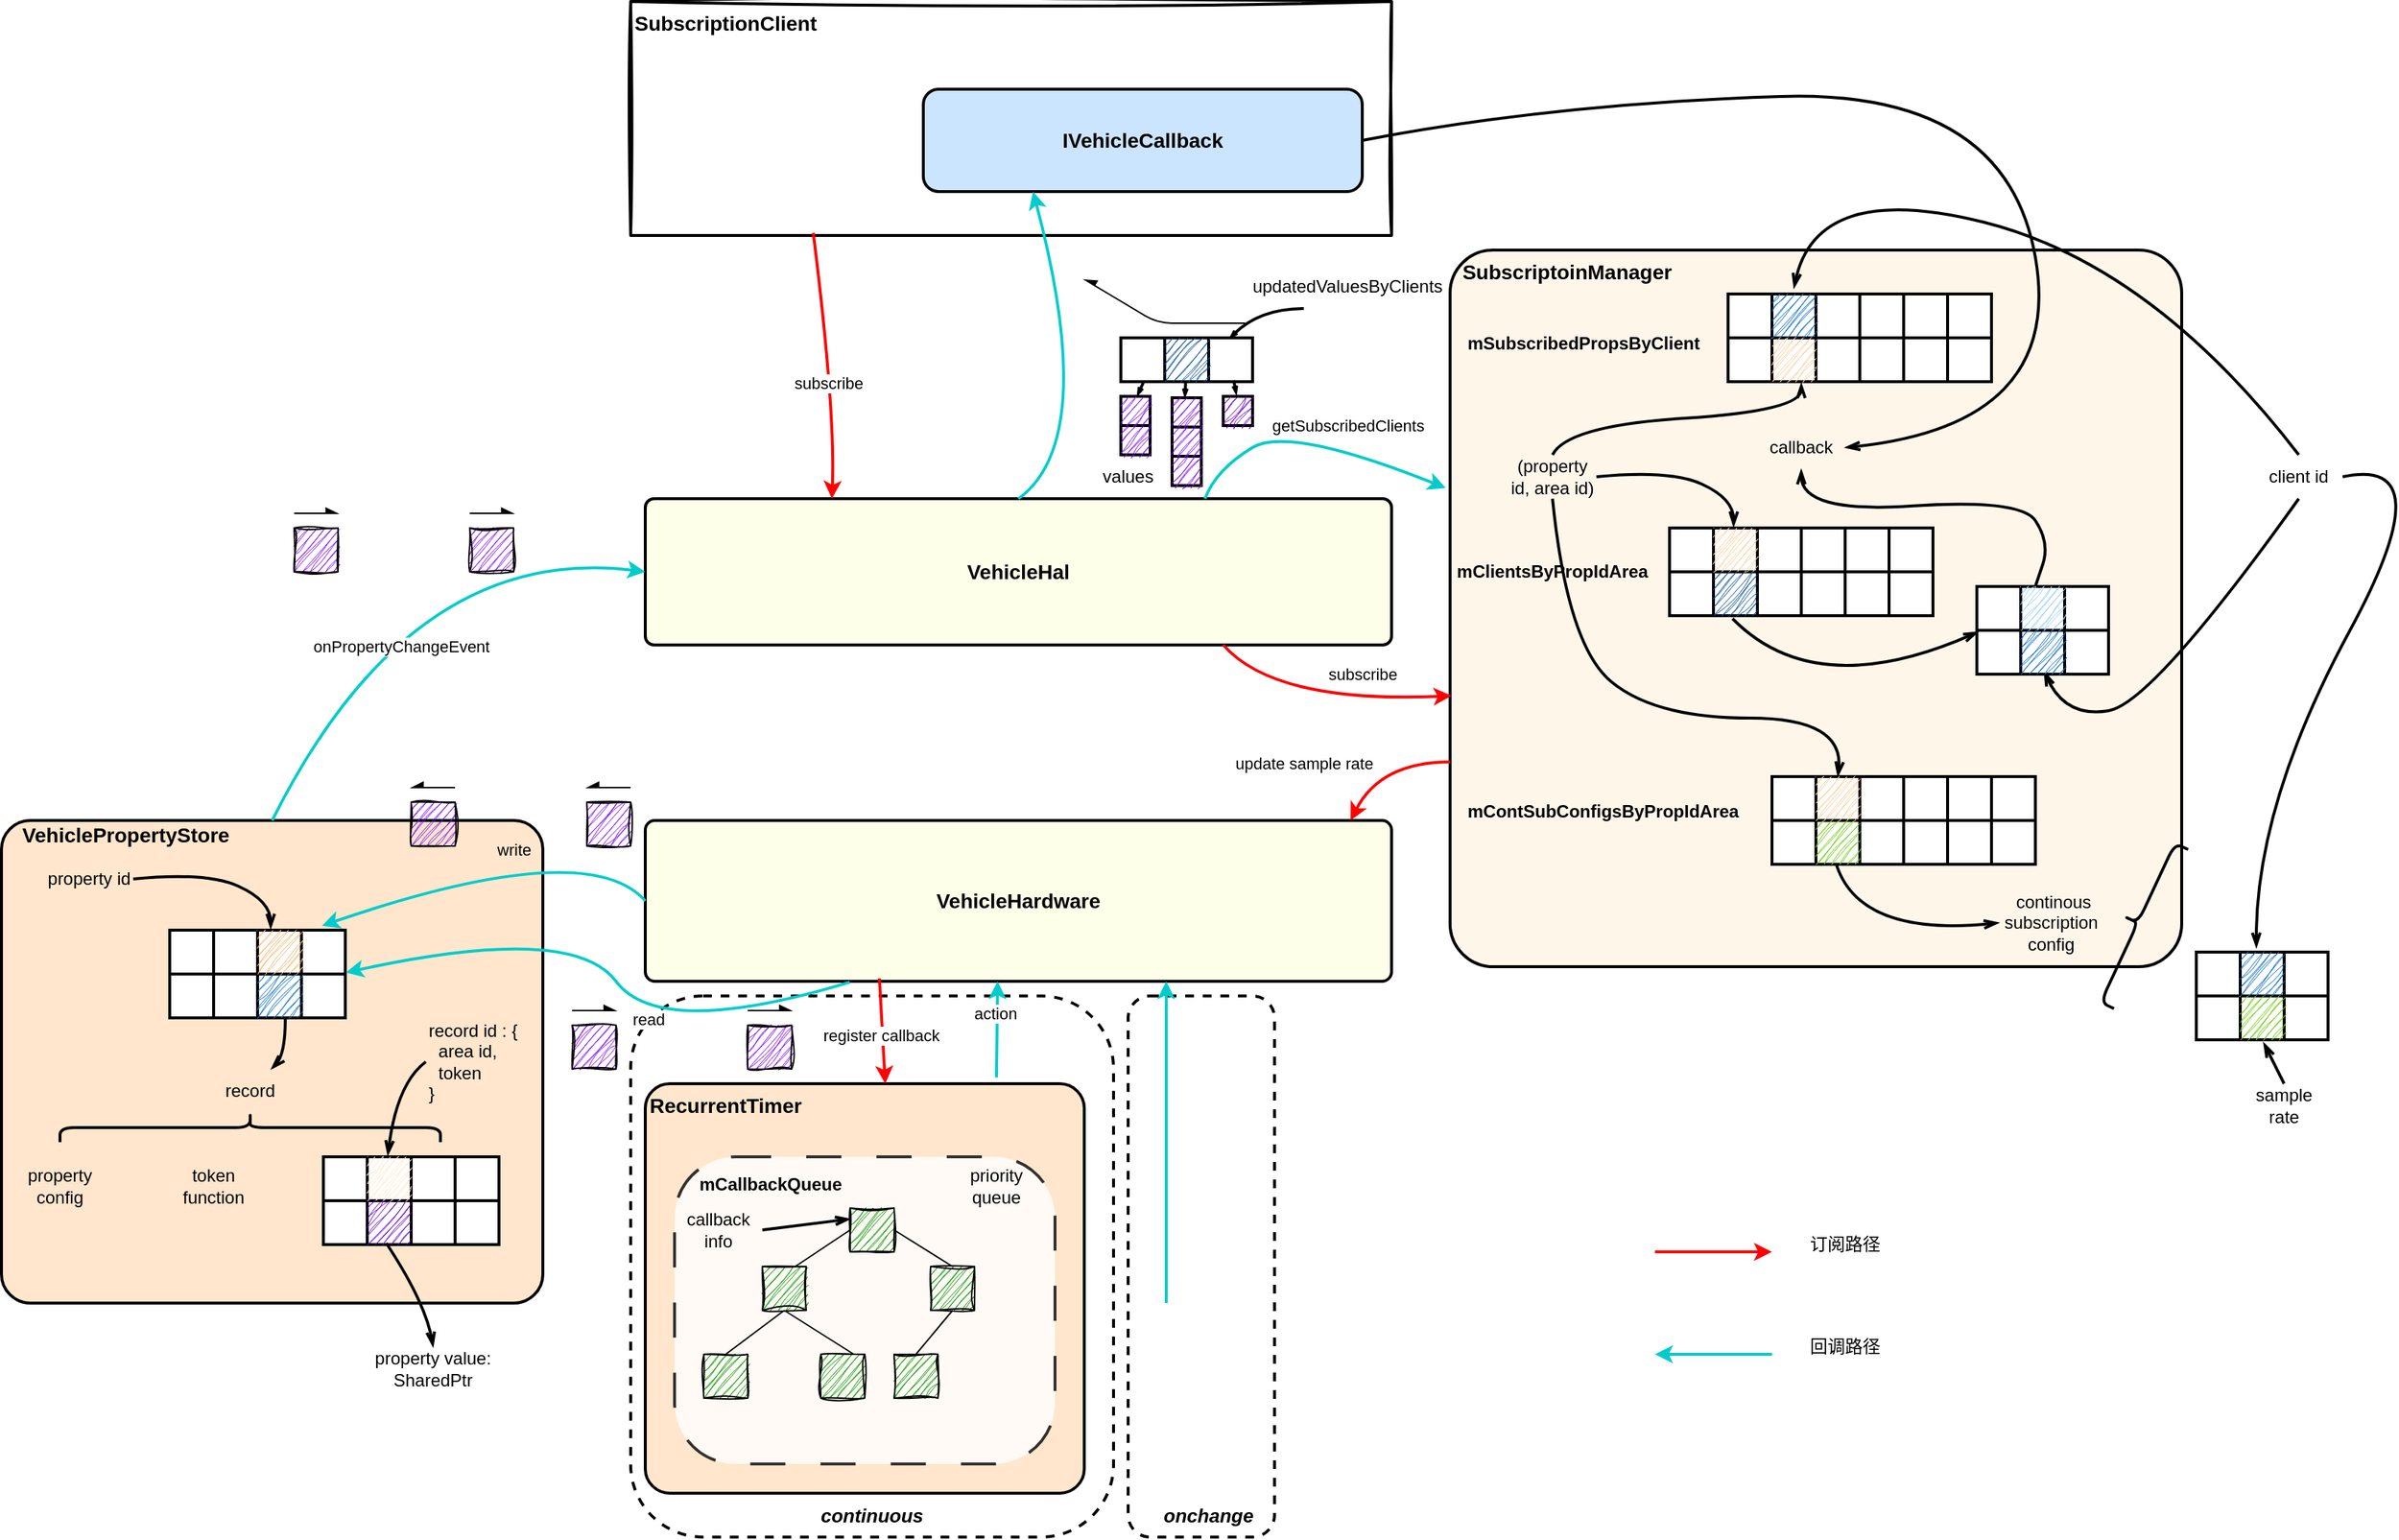 <mxfile>
    <diagram id="EDXfTynNo47OgpQXGWG9" name="第 1 页">
        <mxGraphModel dx="2842" dy="2564" grid="1" gridSize="10" guides="1" tooltips="1" connect="1" arrows="1" fold="1" page="1" pageScale="1" pageWidth="1169" pageHeight="1654" math="0" shadow="0">
            <root>
                <mxCell id="0"/>
                <mxCell id="1" parent="0"/>
                <mxCell id="3" value="" style="rounded=1;whiteSpace=wrap;html=1;strokeWidth=2;dashed=1;" vertex="1" parent="1">
                    <mxGeometry x="220" y="410" width="330" height="370" as="geometry"/>
                </mxCell>
                <mxCell id="7" value="" style="rounded=1;whiteSpace=wrap;html=1;strokeWidth=2;arcSize=6;fillColor=#FFE6CC;" vertex="1" parent="1">
                    <mxGeometry x="230" y="470" width="300" height="280" as="geometry"/>
                </mxCell>
                <mxCell id="249" value="" style="rounded=1;whiteSpace=wrap;html=1;strokeWidth=2;dashed=1;arcSize=20;dashPattern=12 12;opacity=80;" vertex="1" parent="1">
                    <mxGeometry x="250" y="520" width="260" height="210" as="geometry"/>
                </mxCell>
                <mxCell id="2" value="" style="rounded=1;whiteSpace=wrap;html=1;strokeWidth=2;dashed=1;" vertex="1" parent="1">
                    <mxGeometry x="560" y="410" width="100" height="370" as="geometry"/>
                </mxCell>
                <mxCell id="4" value="" style="rounded=0;whiteSpace=wrap;html=1;strokeWidth=2;arcSize=6;sketch=1;curveFitting=1;jiggle=2;" vertex="1" parent="1">
                    <mxGeometry x="220" y="-270" width="520" height="160" as="geometry"/>
                </mxCell>
                <mxCell id="5" value="VehicleHal" style="rounded=1;whiteSpace=wrap;html=1;fontStyle=1;fontSize=14;strokeWidth=2;fillColor=#FDFFE8;arcSize=6;" vertex="1" parent="1">
                    <mxGeometry x="230" y="70" width="510" height="100" as="geometry"/>
                </mxCell>
                <mxCell id="6" value="VehicleHardware" style="rounded=1;whiteSpace=wrap;html=1;fontStyle=1;fontSize=14;strokeWidth=2;arcSize=6;fillColor=#FDFFE8;" vertex="1" parent="1">
                    <mxGeometry x="230" y="290" width="510" height="110" as="geometry"/>
                </mxCell>
                <mxCell id="8" value="" style="rounded=1;whiteSpace=wrap;html=1;strokeWidth=2;fillColor=#FFF6EA;arcSize=6;" vertex="1" parent="1">
                    <mxGeometry x="780" y="-100" width="500" height="490" as="geometry"/>
                </mxCell>
                <mxCell id="11" value="" style="rounded=1;whiteSpace=wrap;html=1;strokeWidth=2;arcSize=6;fillColor=#FFE6CC;" vertex="1" parent="1">
                    <mxGeometry x="-210" y="290" width="370" height="330" as="geometry"/>
                </mxCell>
                <mxCell id="27" value="RecurrentTimer" style="text;html=1;align=center;verticalAlign=middle;whiteSpace=wrap;rounded=0;fontStyle=1;fontSize=14;" vertex="1" parent="1">
                    <mxGeometry x="230" y="470" width="110" height="30" as="geometry"/>
                </mxCell>
                <mxCell id="39" value="" style="shape=table;startSize=0;container=1;collapsible=0;childLayout=tableLayout;fontSize=16;strokeWidth=2;" vertex="1" parent="1">
                    <mxGeometry x="-95" y="365" width="120" height="60" as="geometry"/>
                </mxCell>
                <mxCell id="40" value="" style="shape=tableRow;horizontal=0;startSize=0;swimlaneHead=0;swimlaneBody=0;strokeColor=inherit;top=0;left=0;bottom=0;right=0;collapsible=0;dropTarget=0;fillColor=none;points=[[0,0.5],[1,0.5]];portConstraint=eastwest;fontSize=16;" vertex="1" parent="39">
                    <mxGeometry width="120" height="30" as="geometry"/>
                </mxCell>
                <mxCell id="41" value="" style="shape=partialRectangle;html=1;whiteSpace=wrap;connectable=0;strokeColor=inherit;overflow=hidden;fillColor=none;top=0;left=0;bottom=0;right=0;pointerEvents=1;fontSize=16;" vertex="1" parent="40">
                    <mxGeometry width="30" height="30" as="geometry">
                        <mxRectangle width="30" height="30" as="alternateBounds"/>
                    </mxGeometry>
                </mxCell>
                <mxCell id="42" style="shape=partialRectangle;html=1;whiteSpace=wrap;connectable=0;strokeColor=inherit;overflow=hidden;fillColor=none;top=0;left=0;bottom=0;right=0;pointerEvents=1;fontSize=16;" vertex="1" parent="40">
                    <mxGeometry x="30" width="30" height="30" as="geometry">
                        <mxRectangle width="30" height="30" as="alternateBounds"/>
                    </mxGeometry>
                </mxCell>
                <mxCell id="43" style="shape=partialRectangle;html=1;whiteSpace=wrap;connectable=0;strokeColor=inherit;overflow=hidden;fillColor=#FFB366;top=0;left=0;bottom=0;right=0;pointerEvents=1;fontSize=16;sketch=1;curveFitting=1;jiggle=2;" vertex="1" parent="40">
                    <mxGeometry x="60" width="30" height="30" as="geometry">
                        <mxRectangle width="30" height="30" as="alternateBounds"/>
                    </mxGeometry>
                </mxCell>
                <mxCell id="44" style="shape=partialRectangle;html=1;whiteSpace=wrap;connectable=0;strokeColor=inherit;overflow=hidden;fillColor=none;top=0;left=0;bottom=0;right=0;pointerEvents=1;fontSize=16;" vertex="1" parent="40">
                    <mxGeometry x="90" width="30" height="30" as="geometry">
                        <mxRectangle width="30" height="30" as="alternateBounds"/>
                    </mxGeometry>
                </mxCell>
                <mxCell id="45" value="" style="shape=tableRow;horizontal=0;startSize=0;swimlaneHead=0;swimlaneBody=0;strokeColor=inherit;top=0;left=0;bottom=0;right=0;collapsible=0;dropTarget=0;fillColor=none;points=[[0,0.5],[1,0.5]];portConstraint=eastwest;fontSize=16;" vertex="1" parent="39">
                    <mxGeometry y="30" width="120" height="30" as="geometry"/>
                </mxCell>
                <mxCell id="46" value="" style="shape=partialRectangle;html=1;whiteSpace=wrap;connectable=0;strokeColor=inherit;overflow=hidden;fillColor=none;top=0;left=0;bottom=0;right=0;pointerEvents=1;fontSize=16;" vertex="1" parent="45">
                    <mxGeometry width="30" height="30" as="geometry">
                        <mxRectangle width="30" height="30" as="alternateBounds"/>
                    </mxGeometry>
                </mxCell>
                <mxCell id="47" style="shape=partialRectangle;html=1;whiteSpace=wrap;connectable=0;strokeColor=inherit;overflow=hidden;fillColor=none;top=0;left=0;bottom=0;right=0;pointerEvents=1;fontSize=16;" vertex="1" parent="45">
                    <mxGeometry x="30" width="30" height="30" as="geometry">
                        <mxRectangle width="30" height="30" as="alternateBounds"/>
                    </mxGeometry>
                </mxCell>
                <mxCell id="48" style="shape=partialRectangle;html=1;whiteSpace=wrap;connectable=0;strokeColor=inherit;overflow=hidden;fillColor=#0066CC;top=0;left=0;bottom=0;right=0;pointerEvents=1;fontSize=16;sketch=1;curveFitting=1;jiggle=2;" vertex="1" parent="45">
                    <mxGeometry x="60" width="30" height="30" as="geometry">
                        <mxRectangle width="30" height="30" as="alternateBounds"/>
                    </mxGeometry>
                </mxCell>
                <mxCell id="49" style="shape=partialRectangle;html=1;whiteSpace=wrap;connectable=0;strokeColor=inherit;overflow=hidden;fillColor=none;top=0;left=0;bottom=0;right=0;pointerEvents=1;fontSize=16;" vertex="1" parent="45">
                    <mxGeometry x="90" width="30" height="30" as="geometry">
                        <mxRectangle width="30" height="30" as="alternateBounds"/>
                    </mxGeometry>
                </mxCell>
                <mxCell id="50" value="" style="curved=1;endArrow=classic;html=1;entryX=1.003;entryY=-0.033;entryDx=0;entryDy=0;entryPerimeter=0;exitX=0.274;exitY=1.005;exitDx=0;exitDy=0;exitPerimeter=0;strokeWidth=2;strokeColor=#00CCCC;" edge="1" parent="1" source="6" target="45">
                    <mxGeometry width="50" height="50" relative="1" as="geometry">
                        <mxPoint x="130" y="490" as="sourcePoint"/>
                        <mxPoint x="180" y="440" as="targetPoint"/>
                        <Array as="points">
                            <mxPoint x="240" y="440"/>
                            <mxPoint x="180" y="360"/>
                        </Array>
                    </mxGeometry>
                </mxCell>
                <mxCell id="51" value="read" style="edgeLabel;html=1;align=center;verticalAlign=middle;resizable=0;points=[];" vertex="1" connectable="0" parent="50">
                    <mxGeometry x="-0.231" y="-2" relative="1" as="geometry">
                        <mxPoint as="offset"/>
                    </mxGeometry>
                </mxCell>
                <mxCell id="57" value="" style="shape=table;startSize=0;container=1;collapsible=0;childLayout=tableLayout;fontSize=16;strokeWidth=2;" vertex="1" parent="1">
                    <mxGeometry x="930" y="90" width="180" height="60" as="geometry"/>
                </mxCell>
                <mxCell id="58" value="" style="shape=tableRow;horizontal=0;startSize=0;swimlaneHead=0;swimlaneBody=0;strokeColor=inherit;top=0;left=0;bottom=0;right=0;collapsible=0;dropTarget=0;fillColor=none;points=[[0,0.5],[1,0.5]];portConstraint=eastwest;fontSize=16;" vertex="1" parent="57">
                    <mxGeometry width="180" height="30" as="geometry"/>
                </mxCell>
                <mxCell id="59" value="" style="shape=partialRectangle;html=1;whiteSpace=wrap;connectable=0;strokeColor=inherit;overflow=hidden;fillColor=none;top=0;left=0;bottom=0;right=0;pointerEvents=1;fontSize=16;" vertex="1" parent="58">
                    <mxGeometry width="30" height="30" as="geometry">
                        <mxRectangle width="30" height="30" as="alternateBounds"/>
                    </mxGeometry>
                </mxCell>
                <mxCell id="60" style="shape=partialRectangle;html=1;whiteSpace=wrap;connectable=0;strokeColor=inherit;overflow=hidden;fillColor=#FFCC99;top=0;left=0;bottom=0;right=0;pointerEvents=1;fontSize=16;sketch=1;curveFitting=1;jiggle=2;" vertex="1" parent="58">
                    <mxGeometry x="30" width="30" height="30" as="geometry">
                        <mxRectangle width="30" height="30" as="alternateBounds"/>
                    </mxGeometry>
                </mxCell>
                <mxCell id="61" style="shape=partialRectangle;html=1;whiteSpace=wrap;connectable=0;strokeColor=inherit;overflow=hidden;fillColor=none;top=0;left=0;bottom=0;right=0;pointerEvents=1;fontSize=16;" vertex="1" parent="58">
                    <mxGeometry x="60" width="30" height="30" as="geometry">
                        <mxRectangle width="30" height="30" as="alternateBounds"/>
                    </mxGeometry>
                </mxCell>
                <mxCell id="62" style="shape=partialRectangle;html=1;whiteSpace=wrap;connectable=0;strokeColor=inherit;overflow=hidden;fillColor=none;top=0;left=0;bottom=0;right=0;pointerEvents=1;fontSize=16;" vertex="1" parent="58">
                    <mxGeometry x="90" width="30" height="30" as="geometry">
                        <mxRectangle width="30" height="30" as="alternateBounds"/>
                    </mxGeometry>
                </mxCell>
                <mxCell id="63" style="shape=partialRectangle;html=1;whiteSpace=wrap;connectable=0;strokeColor=inherit;overflow=hidden;fillColor=none;top=0;left=0;bottom=0;right=0;pointerEvents=1;fontSize=16;" vertex="1" parent="58">
                    <mxGeometry x="120" width="30" height="30" as="geometry">
                        <mxRectangle width="30" height="30" as="alternateBounds"/>
                    </mxGeometry>
                </mxCell>
                <mxCell id="64" style="shape=partialRectangle;html=1;whiteSpace=wrap;connectable=0;strokeColor=inherit;overflow=hidden;fillColor=none;top=0;left=0;bottom=0;right=0;pointerEvents=1;fontSize=16;" vertex="1" parent="58">
                    <mxGeometry x="150" width="30" height="30" as="geometry">
                        <mxRectangle width="30" height="30" as="alternateBounds"/>
                    </mxGeometry>
                </mxCell>
                <mxCell id="65" style="shape=tableRow;horizontal=0;startSize=0;swimlaneHead=0;swimlaneBody=0;strokeColor=inherit;top=0;left=0;bottom=0;right=0;collapsible=0;dropTarget=0;fillColor=none;points=[[0,0.5],[1,0.5]];portConstraint=eastwest;fontSize=16;" vertex="1" parent="57">
                    <mxGeometry y="30" width="180" height="30" as="geometry"/>
                </mxCell>
                <mxCell id="66" style="shape=partialRectangle;html=1;whiteSpace=wrap;connectable=0;strokeColor=inherit;overflow=hidden;fillColor=none;top=0;left=0;bottom=0;right=0;pointerEvents=1;fontSize=16;" vertex="1" parent="65">
                    <mxGeometry width="30" height="30" as="geometry">
                        <mxRectangle width="30" height="30" as="alternateBounds"/>
                    </mxGeometry>
                </mxCell>
                <mxCell id="67" style="shape=partialRectangle;html=1;whiteSpace=wrap;connectable=0;strokeColor=inherit;overflow=hidden;fillColor=#004C99;top=0;left=0;bottom=0;right=0;pointerEvents=1;fontSize=16;sketch=1;curveFitting=1;jiggle=2;" vertex="1" parent="65">
                    <mxGeometry x="30" width="30" height="30" as="geometry">
                        <mxRectangle width="30" height="30" as="alternateBounds"/>
                    </mxGeometry>
                </mxCell>
                <mxCell id="68" style="shape=partialRectangle;html=1;whiteSpace=wrap;connectable=0;strokeColor=inherit;overflow=hidden;fillColor=none;top=0;left=0;bottom=0;right=0;pointerEvents=1;fontSize=16;" vertex="1" parent="65">
                    <mxGeometry x="60" width="30" height="30" as="geometry">
                        <mxRectangle width="30" height="30" as="alternateBounds"/>
                    </mxGeometry>
                </mxCell>
                <mxCell id="69" style="shape=partialRectangle;html=1;whiteSpace=wrap;connectable=0;strokeColor=inherit;overflow=hidden;fillColor=none;top=0;left=0;bottom=0;right=0;pointerEvents=1;fontSize=16;" vertex="1" parent="65">
                    <mxGeometry x="90" width="30" height="30" as="geometry">
                        <mxRectangle width="30" height="30" as="alternateBounds"/>
                    </mxGeometry>
                </mxCell>
                <mxCell id="70" style="shape=partialRectangle;html=1;whiteSpace=wrap;connectable=0;strokeColor=inherit;overflow=hidden;fillColor=none;top=0;left=0;bottom=0;right=0;pointerEvents=1;fontSize=16;" vertex="1" parent="65">
                    <mxGeometry x="120" width="30" height="30" as="geometry">
                        <mxRectangle width="30" height="30" as="alternateBounds"/>
                    </mxGeometry>
                </mxCell>
                <mxCell id="71" style="shape=partialRectangle;html=1;whiteSpace=wrap;connectable=0;strokeColor=inherit;overflow=hidden;fillColor=none;top=0;left=0;bottom=0;right=0;pointerEvents=1;fontSize=16;" vertex="1" parent="65">
                    <mxGeometry x="150" width="30" height="30" as="geometry">
                        <mxRectangle width="30" height="30" as="alternateBounds"/>
                    </mxGeometry>
                </mxCell>
                <mxCell id="86" value="" style="curved=1;endArrow=openThin;html=1;entryX=0.243;entryY=-0.033;entryDx=0;entryDy=0;entryPerimeter=0;exitX=1;exitY=0.5;exitDx=0;exitDy=0;endFill=0;strokeWidth=2;" edge="1" parent="1" source="87" target="58">
                    <mxGeometry width="50" height="50" relative="1" as="geometry">
                        <mxPoint x="840" y="-20" as="sourcePoint"/>
                        <mxPoint x="890" y="-70" as="targetPoint"/>
                        <Array as="points">
                            <mxPoint x="930" y="50"/>
                            <mxPoint x="974" y="70"/>
                        </Array>
                    </mxGeometry>
                </mxCell>
                <mxCell id="87" value="(property id, area id)" style="text;html=1;align=center;verticalAlign=middle;whiteSpace=wrap;rounded=0;" vertex="1" parent="1">
                    <mxGeometry x="820" y="40" width="60" height="30" as="geometry"/>
                </mxCell>
                <mxCell id="89" value="" style="curved=1;endArrow=openThin;html=1;endFill=0;entryX=0.511;entryY=0.933;entryDx=0;entryDy=0;entryPerimeter=0;strokeWidth=2;exitX=0.5;exitY=1;exitDx=0;exitDy=0;" edge="1" parent="1" source="228" target="223">
                    <mxGeometry width="50" height="50" relative="1" as="geometry">
                        <mxPoint x="1090" y="260" as="sourcePoint"/>
                        <mxPoint x="1130" y="190" as="targetPoint"/>
                        <Array as="points">
                            <mxPoint x="1260" y="210"/>
                            <mxPoint x="1200" y="220"/>
                        </Array>
                    </mxGeometry>
                </mxCell>
                <mxCell id="90" value="callback" style="text;html=1;align=center;verticalAlign=middle;whiteSpace=wrap;rounded=0;" vertex="1" parent="1">
                    <mxGeometry x="990" y="20" width="60" height="30" as="geometry"/>
                </mxCell>
                <mxCell id="91" value="" style="curved=1;endArrow=openThin;html=1;exitX=0.433;exitY=0.1;exitDx=0;exitDy=0;entryX=0.5;entryY=1;entryDx=0;entryDy=0;endFill=0;strokeWidth=2;exitPerimeter=0;" edge="1" parent="1" source="106" target="90">
                    <mxGeometry width="50" height="50" relative="1" as="geometry">
                        <mxPoint x="1170" y="90" as="sourcePoint"/>
                        <mxPoint x="1274" y="180" as="targetPoint"/>
                        <Array as="points">
                            <mxPoint x="1180" y="130"/>
                            <mxPoint x="1190" y="100"/>
                            <mxPoint x="1170" y="70"/>
                            <mxPoint x="1020" y="80"/>
                        </Array>
                    </mxGeometry>
                </mxCell>
                <mxCell id="100" value="" style="shape=table;startSize=0;container=1;collapsible=0;childLayout=tableLayout;fontSize=16;strokeWidth=2;" vertex="1" parent="1">
                    <mxGeometry x="555" y="-40" width="90" height="30" as="geometry"/>
                </mxCell>
                <mxCell id="101" value="" style="shape=tableRow;horizontal=0;startSize=0;swimlaneHead=0;swimlaneBody=0;strokeColor=inherit;top=0;left=0;bottom=0;right=0;collapsible=0;dropTarget=0;fillColor=none;points=[[0,0.5],[1,0.5]];portConstraint=eastwest;fontSize=16;" vertex="1" parent="100">
                    <mxGeometry width="90" height="30" as="geometry"/>
                </mxCell>
                <mxCell id="102" value="" style="shape=partialRectangle;html=1;whiteSpace=wrap;connectable=0;strokeColor=inherit;overflow=hidden;fillColor=none;top=0;left=0;bottom=0;right=0;pointerEvents=1;fontSize=16;" vertex="1" parent="101">
                    <mxGeometry width="30" height="30" as="geometry">
                        <mxRectangle width="30" height="30" as="alternateBounds"/>
                    </mxGeometry>
                </mxCell>
                <mxCell id="103" style="shape=partialRectangle;html=1;whiteSpace=wrap;connectable=0;strokeColor=inherit;overflow=hidden;fillColor=#004C99;top=0;left=0;bottom=0;right=0;pointerEvents=1;fontSize=16;sketch=1;curveFitting=1;jiggle=2;" vertex="1" parent="101">
                    <mxGeometry x="30" width="30" height="30" as="geometry">
                        <mxRectangle width="30" height="30" as="alternateBounds"/>
                    </mxGeometry>
                </mxCell>
                <mxCell id="104" style="shape=partialRectangle;html=1;whiteSpace=wrap;connectable=0;strokeColor=inherit;overflow=hidden;fillColor=none;top=0;left=0;bottom=0;right=0;pointerEvents=1;fontSize=16;" vertex="1" parent="101">
                    <mxGeometry x="60" width="30" height="30" as="geometry">
                        <mxRectangle width="30" height="30" as="alternateBounds"/>
                    </mxGeometry>
                </mxCell>
                <mxCell id="105" value="" style="shape=table;startSize=0;container=1;collapsible=0;childLayout=tableLayout;fontSize=16;strokeWidth=2;" vertex="1" parent="1">
                    <mxGeometry x="1140" y="130" width="90" height="60" as="geometry"/>
                </mxCell>
                <mxCell id="106" value="" style="shape=tableRow;horizontal=0;startSize=0;swimlaneHead=0;swimlaneBody=0;strokeColor=inherit;top=0;left=0;bottom=0;right=0;collapsible=0;dropTarget=0;fillColor=none;points=[[0,0.5],[1,0.5]];portConstraint=eastwest;fontSize=16;" vertex="1" parent="105">
                    <mxGeometry width="90" height="30" as="geometry"/>
                </mxCell>
                <mxCell id="107" value="" style="shape=partialRectangle;html=1;whiteSpace=wrap;connectable=0;strokeColor=inherit;overflow=hidden;fillColor=none;top=0;left=0;bottom=0;right=0;pointerEvents=1;fontSize=16;" vertex="1" parent="106">
                    <mxGeometry width="30" height="30" as="geometry">
                        <mxRectangle width="30" height="30" as="alternateBounds"/>
                    </mxGeometry>
                </mxCell>
                <mxCell id="108" style="shape=partialRectangle;html=1;whiteSpace=wrap;connectable=0;strokeColor=inherit;overflow=hidden;fillColor=#99CCFF;top=0;left=0;bottom=0;right=0;pointerEvents=1;fontSize=16;sketch=1;curveFitting=1;jiggle=2;" vertex="1" parent="106">
                    <mxGeometry x="30" width="30" height="30" as="geometry">
                        <mxRectangle width="30" height="30" as="alternateBounds"/>
                    </mxGeometry>
                </mxCell>
                <mxCell id="109" style="shape=partialRectangle;html=1;whiteSpace=wrap;connectable=0;strokeColor=inherit;overflow=hidden;fillColor=none;top=0;left=0;bottom=0;right=0;pointerEvents=1;fontSize=16;" vertex="1" parent="106">
                    <mxGeometry x="60" width="30" height="30" as="geometry">
                        <mxRectangle width="30" height="30" as="alternateBounds"/>
                    </mxGeometry>
                </mxCell>
                <mxCell id="223" style="shape=tableRow;horizontal=0;startSize=0;swimlaneHead=0;swimlaneBody=0;strokeColor=inherit;top=0;left=0;bottom=0;right=0;collapsible=0;dropTarget=0;fillColor=none;points=[[0,0.5],[1,0.5]];portConstraint=eastwest;fontSize=16;" vertex="1" parent="105">
                    <mxGeometry y="30" width="90" height="30" as="geometry"/>
                </mxCell>
                <mxCell id="224" style="shape=partialRectangle;html=1;whiteSpace=wrap;connectable=0;strokeColor=inherit;overflow=hidden;fillColor=none;top=0;left=0;bottom=0;right=0;pointerEvents=1;fontSize=16;" vertex="1" parent="223">
                    <mxGeometry width="30" height="30" as="geometry">
                        <mxRectangle width="30" height="30" as="alternateBounds"/>
                    </mxGeometry>
                </mxCell>
                <mxCell id="225" style="shape=partialRectangle;html=1;whiteSpace=wrap;connectable=0;strokeColor=inherit;overflow=hidden;fillColor=#0066CC;top=0;left=0;bottom=0;right=0;pointerEvents=1;fontSize=16;sketch=1;curveFitting=1;jiggle=2;" vertex="1" parent="223">
                    <mxGeometry x="30" width="30" height="30" as="geometry">
                        <mxRectangle width="30" height="30" as="alternateBounds"/>
                    </mxGeometry>
                </mxCell>
                <mxCell id="226" style="shape=partialRectangle;html=1;whiteSpace=wrap;connectable=0;strokeColor=inherit;overflow=hidden;fillColor=none;top=0;left=0;bottom=0;right=0;pointerEvents=1;fontSize=16;" vertex="1" parent="223">
                    <mxGeometry x="60" width="30" height="30" as="geometry">
                        <mxRectangle width="30" height="30" as="alternateBounds"/>
                    </mxGeometry>
                </mxCell>
                <mxCell id="111" value="" style="endArrow=classic;html=1;entryX=0.388;entryY=1.014;entryDx=0;entryDy=0;entryPerimeter=0;exitX=0.657;exitY=-0.018;exitDx=0;exitDy=0;exitPerimeter=0;strokeWidth=2;strokeColor=#00CCCC;" edge="1" parent="1">
                    <mxGeometry width="50" height="50" relative="1" as="geometry">
                        <mxPoint x="470.0" y="465.76" as="sourcePoint"/>
                        <mxPoint x="470.78" y="400.0" as="targetPoint"/>
                    </mxGeometry>
                </mxCell>
                <mxCell id="112" value="action" style="edgeLabel;html=1;align=center;verticalAlign=middle;resizable=0;points=[];" vertex="1" connectable="0" parent="111">
                    <mxGeometry x="0.345" y="2" relative="1" as="geometry">
                        <mxPoint as="offset"/>
                    </mxGeometry>
                </mxCell>
                <mxCell id="113" value="" style="endArrow=classic;html=1;entryX=0.388;entryY=1.014;entryDx=0;entryDy=0;entryPerimeter=0;strokeWidth=2;strokeColor=#00CCCC;" edge="1" parent="1">
                    <mxGeometry width="50" height="50" relative="1" as="geometry">
                        <mxPoint x="586" y="620" as="sourcePoint"/>
                        <mxPoint x="586" y="400" as="targetPoint"/>
                    </mxGeometry>
                </mxCell>
                <mxCell id="114" value="IVehicleCallback" style="rounded=1;whiteSpace=wrap;html=1;fontStyle=1;fontSize=14;strokeWidth=2;fillColor=#CCE5FF;" vertex="1" parent="1">
                    <mxGeometry x="420" y="-210" width="300" height="70" as="geometry"/>
                </mxCell>
                <mxCell id="115" value="" style="curved=1;endArrow=openThin;html=1;exitX=1;exitY=0.5;exitDx=0;exitDy=0;endFill=0;strokeWidth=2;entryX=1;entryY=0.5;entryDx=0;entryDy=0;" edge="1" parent="1" source="114" target="90">
                    <mxGeometry width="50" height="50" relative="1" as="geometry">
                        <mxPoint x="1040" y="-64" as="sourcePoint"/>
                        <mxPoint x="1060" y="40" as="targetPoint"/>
                        <Array as="points">
                            <mxPoint x="850" y="-200"/>
                            <mxPoint x="1160" y="-210"/>
                            <mxPoint x="1200" y="20"/>
                        </Array>
                    </mxGeometry>
                </mxCell>
                <mxCell id="116" value="" style="curved=1;endArrow=classic;html=1;entryX=0.25;entryY=0;entryDx=0;entryDy=0;exitX=0.24;exitY=0.989;exitDx=0;exitDy=0;exitPerimeter=0;strokeWidth=2;strokeColor=#FF0000;" edge="1" parent="1" source="4" target="5">
                    <mxGeometry width="50" height="50" relative="1" as="geometry">
                        <mxPoint x="622" y="20" as="sourcePoint"/>
                        <mxPoint x="-51" y="-96" as="targetPoint"/>
                        <Array as="points">
                            <mxPoint x="360" y="10"/>
                        </Array>
                    </mxGeometry>
                </mxCell>
                <mxCell id="117" value="subscribe" style="edgeLabel;html=1;align=center;verticalAlign=middle;resizable=0;points=[];" vertex="1" connectable="0" parent="116">
                    <mxGeometry x="0.126" y="-3" relative="1" as="geometry">
                        <mxPoint as="offset"/>
                    </mxGeometry>
                </mxCell>
                <mxCell id="118" value="SubscriptionClient" style="text;html=1;align=center;verticalAlign=middle;whiteSpace=wrap;rounded=0;fontStyle=1;fontSize=14;" vertex="1" parent="1">
                    <mxGeometry x="255" y="-270" width="60" height="30" as="geometry"/>
                </mxCell>
                <mxCell id="119" value="" style="curved=1;endArrow=classic;html=1;entryX=0.25;entryY=1;entryDx=0;entryDy=0;exitX=0.5;exitY=0;exitDx=0;exitDy=0;strokeWidth=2;strokeColor=#00CCCC;" edge="1" parent="1" source="5" target="114">
                    <mxGeometry width="50" height="50" relative="1" as="geometry">
                        <mxPoint x="510" y="-105" as="sourcePoint"/>
                        <mxPoint x="510" y="77" as="targetPoint"/>
                        <Array as="points">
                            <mxPoint x="540" y="30"/>
                        </Array>
                    </mxGeometry>
                </mxCell>
                <mxCell id="121" value="VehiclePropertyStore" style="text;html=1;align=center;verticalAlign=middle;whiteSpace=wrap;rounded=0;fontStyle=1;fontSize=14;" vertex="1" parent="1">
                    <mxGeometry x="-180" y="285" width="110" height="30" as="geometry"/>
                </mxCell>
                <mxCell id="124" value="" style="curved=1;endArrow=classic;html=1;exitX=0.24;exitY=0.989;exitDx=0;exitDy=0;exitPerimeter=0;strokeWidth=2;strokeColor=#FF0000;" edge="1" parent="1">
                    <mxGeometry width="50" height="50" relative="1" as="geometry">
                        <mxPoint x="390" y="398" as="sourcePoint"/>
                        <mxPoint x="394" y="470" as="targetPoint"/>
                        <Array as="points"/>
                    </mxGeometry>
                </mxCell>
                <mxCell id="125" value="register callback" style="edgeLabel;html=1;align=center;verticalAlign=middle;resizable=0;points=[];" vertex="1" connectable="0" parent="124">
                    <mxGeometry x="0.081" y="-1" relative="1" as="geometry">
                        <mxPoint as="offset"/>
                    </mxGeometry>
                </mxCell>
                <mxCell id="131" value="" style="rounded=0;whiteSpace=wrap;html=1;sketch=1;curveFitting=1;jiggle=2;fillColor=#7F00FF;" vertex="1" parent="1">
                    <mxGeometry x="180" y="430" width="30" height="30" as="geometry"/>
                </mxCell>
                <mxCell id="132" value="" style="rounded=0;whiteSpace=wrap;html=1;sketch=1;curveFitting=1;jiggle=2;fillColor=#7F00FF;" vertex="1" parent="1">
                    <mxGeometry x="300" y="430" width="30" height="30" as="geometry"/>
                </mxCell>
                <mxCell id="135" value="" style="endArrow=async;html=1;endFill=1;" edge="1" parent="1">
                    <mxGeometry width="50" height="50" relative="1" as="geometry">
                        <mxPoint x="180" y="420" as="sourcePoint"/>
                        <mxPoint x="210" y="420" as="targetPoint"/>
                    </mxGeometry>
                </mxCell>
                <mxCell id="136" value="" style="endArrow=async;html=1;endFill=1;" edge="1" parent="1">
                    <mxGeometry width="50" height="50" relative="1" as="geometry">
                        <mxPoint x="300" y="420" as="sourcePoint"/>
                        <mxPoint x="330" y="420" as="targetPoint"/>
                    </mxGeometry>
                </mxCell>
                <mxCell id="139" value="mClientsByPropIdArea" style="text;html=1;align=center;verticalAlign=middle;whiteSpace=wrap;rounded=0;fontStyle=1" vertex="1" parent="1">
                    <mxGeometry x="790" y="105" width="120" height="30" as="geometry"/>
                </mxCell>
                <mxCell id="140" value="SubscriptoinManager" style="text;html=1;align=center;verticalAlign=middle;whiteSpace=wrap;rounded=0;fontSize=14;fontStyle=1" vertex="1" parent="1">
                    <mxGeometry x="790" y="-100" width="140" height="30" as="geometry"/>
                </mxCell>
                <mxCell id="141" value="" style="curved=1;endArrow=classic;html=1;entryX=-0.006;entryY=0.332;entryDx=0;entryDy=0;entryPerimeter=0;exitX=0.75;exitY=0;exitDx=0;exitDy=0;strokeWidth=2;strokeColor=#00CCCC;" edge="1" parent="1" source="5" target="8">
                    <mxGeometry width="50" height="50" relative="1" as="geometry">
                        <mxPoint x="90" y="50" as="sourcePoint"/>
                        <mxPoint x="140" as="targetPoint"/>
                        <Array as="points">
                            <mxPoint x="620" y="50"/>
                            <mxPoint x="670" y="20"/>
                        </Array>
                    </mxGeometry>
                </mxCell>
                <mxCell id="250" value="getSubscribedClients" style="edgeLabel;html=1;align=center;verticalAlign=middle;resizable=0;points=[];" vertex="1" connectable="0" parent="141">
                    <mxGeometry x="0.098" y="-7" relative="1" as="geometry">
                        <mxPoint x="17" y="-17" as="offset"/>
                    </mxGeometry>
                </mxCell>
                <mxCell id="143" value="" style="endArrow=none;html=1;endFill=0;startArrow=async;startFill=1;" edge="1" parent="1">
                    <mxGeometry width="50" height="50" relative="1" as="geometry">
                        <mxPoint x="530" y="-80" as="sourcePoint"/>
                        <mxPoint x="640" y="-50" as="targetPoint"/>
                        <Array as="points">
                            <mxPoint x="580" y="-50"/>
                        </Array>
                    </mxGeometry>
                </mxCell>
                <mxCell id="144" value="" style="shape=table;startSize=0;container=1;collapsible=0;childLayout=tableLayout;fontSize=16;strokeWidth=2;" vertex="1" parent="1">
                    <mxGeometry x="555" width="20" height="40" as="geometry"/>
                </mxCell>
                <mxCell id="145" value="" style="shape=tableRow;horizontal=0;startSize=0;swimlaneHead=0;swimlaneBody=0;strokeColor=inherit;top=0;left=0;bottom=0;right=0;collapsible=0;dropTarget=0;fillColor=none;points=[[0,0.5],[1,0.5]];portConstraint=eastwest;fontSize=16;" vertex="1" parent="144">
                    <mxGeometry width="20" height="20" as="geometry"/>
                </mxCell>
                <mxCell id="146" value="" style="shape=partialRectangle;html=1;whiteSpace=wrap;connectable=0;strokeColor=inherit;overflow=hidden;fillColor=#7F00FF;top=0;left=0;bottom=0;right=0;pointerEvents=1;fontSize=16;sketch=1;curveFitting=1;jiggle=2;" vertex="1" parent="145">
                    <mxGeometry width="20" height="20" as="geometry">
                        <mxRectangle width="20" height="20" as="alternateBounds"/>
                    </mxGeometry>
                </mxCell>
                <mxCell id="147" style="shape=tableRow;horizontal=0;startSize=0;swimlaneHead=0;swimlaneBody=0;strokeColor=inherit;top=0;left=0;bottom=0;right=0;collapsible=0;dropTarget=0;fillColor=#7F00FF;points=[[0,0.5],[1,0.5]];portConstraint=eastwest;fontSize=16;sketch=1;curveFitting=1;jiggle=2;" vertex="1" parent="144">
                    <mxGeometry y="20" width="20" height="20" as="geometry"/>
                </mxCell>
                <mxCell id="148" style="shape=partialRectangle;html=1;whiteSpace=wrap;connectable=0;strokeColor=inherit;overflow=hidden;fillColor=none;top=0;left=0;bottom=0;right=0;pointerEvents=1;fontSize=16;" vertex="1" parent="147">
                    <mxGeometry width="20" height="20" as="geometry">
                        <mxRectangle width="20" height="20" as="alternateBounds"/>
                    </mxGeometry>
                </mxCell>
                <mxCell id="149" value="" style="shape=table;startSize=0;container=1;collapsible=0;childLayout=tableLayout;fontSize=16;strokeWidth=2;" vertex="1" parent="1">
                    <mxGeometry x="590" y="1" width="20" height="60" as="geometry"/>
                </mxCell>
                <mxCell id="150" value="" style="shape=tableRow;horizontal=0;startSize=0;swimlaneHead=0;swimlaneBody=0;strokeColor=inherit;top=0;left=0;bottom=0;right=0;collapsible=0;dropTarget=0;fillColor=none;points=[[0,0.5],[1,0.5]];portConstraint=eastwest;fontSize=16;" vertex="1" parent="149">
                    <mxGeometry width="20" height="20" as="geometry"/>
                </mxCell>
                <mxCell id="151" value="" style="shape=partialRectangle;html=1;whiteSpace=wrap;connectable=0;strokeColor=inherit;overflow=hidden;fillColor=#7F00FF;top=0;left=0;bottom=0;right=0;pointerEvents=1;fontSize=16;sketch=1;curveFitting=1;jiggle=2;" vertex="1" parent="150">
                    <mxGeometry width="20" height="20" as="geometry">
                        <mxRectangle width="20" height="20" as="alternateBounds"/>
                    </mxGeometry>
                </mxCell>
                <mxCell id="152" style="shape=tableRow;horizontal=0;startSize=0;swimlaneHead=0;swimlaneBody=0;strokeColor=inherit;top=0;left=0;bottom=0;right=0;collapsible=0;dropTarget=0;fillColor=none;points=[[0,0.5],[1,0.5]];portConstraint=eastwest;fontSize=16;" vertex="1" parent="149">
                    <mxGeometry y="20" width="20" height="20" as="geometry"/>
                </mxCell>
                <mxCell id="153" style="shape=partialRectangle;html=1;whiteSpace=wrap;connectable=0;strokeColor=inherit;overflow=hidden;fillColor=#7F00FF;top=0;left=0;bottom=0;right=0;pointerEvents=1;fontSize=16;sketch=1;curveFitting=1;jiggle=2;" vertex="1" parent="152">
                    <mxGeometry width="20" height="20" as="geometry">
                        <mxRectangle width="20" height="20" as="alternateBounds"/>
                    </mxGeometry>
                </mxCell>
                <mxCell id="154" style="shape=tableRow;horizontal=0;startSize=0;swimlaneHead=0;swimlaneBody=0;strokeColor=inherit;top=0;left=0;bottom=0;right=0;collapsible=0;dropTarget=0;fillColor=none;points=[[0,0.5],[1,0.5]];portConstraint=eastwest;fontSize=16;" vertex="1" parent="149">
                    <mxGeometry y="40" width="20" height="20" as="geometry"/>
                </mxCell>
                <mxCell id="155" style="shape=partialRectangle;html=1;whiteSpace=wrap;connectable=0;strokeColor=inherit;overflow=hidden;fillColor=#7F00FF;top=0;left=0;bottom=0;right=0;pointerEvents=1;fontSize=16;sketch=1;curveFitting=1;jiggle=2;" vertex="1" parent="154">
                    <mxGeometry width="20" height="20" as="geometry">
                        <mxRectangle width="20" height="20" as="alternateBounds"/>
                    </mxGeometry>
                </mxCell>
                <mxCell id="156" value="" style="shape=table;startSize=0;container=1;collapsible=0;childLayout=tableLayout;fontSize=16;fillColor=none;swimlaneLine=1;strokeWidth=2;" vertex="1" parent="1">
                    <mxGeometry x="625" width="20" height="20" as="geometry"/>
                </mxCell>
                <mxCell id="157" value="" style="shape=tableRow;horizontal=0;startSize=0;swimlaneHead=0;swimlaneBody=0;strokeColor=inherit;top=0;left=0;bottom=0;right=0;collapsible=0;dropTarget=0;fillColor=none;points=[[0,0.5],[1,0.5]];portConstraint=eastwest;fontSize=16;" vertex="1" parent="156">
                    <mxGeometry width="20" height="20" as="geometry"/>
                </mxCell>
                <mxCell id="158" value="" style="shape=partialRectangle;html=1;whiteSpace=wrap;connectable=0;strokeColor=inherit;overflow=hidden;fillColor=#6600CC;top=0;left=0;bottom=0;right=0;pointerEvents=1;fontSize=16;sketch=1;curveFitting=1;jiggle=2;" vertex="1" parent="157">
                    <mxGeometry width="20" height="20" as="geometry">
                        <mxRectangle width="20" height="20" as="alternateBounds"/>
                    </mxGeometry>
                </mxCell>
                <mxCell id="159" value="" style="curved=1;endArrow=openThin;html=1;entryX=0.558;entryY=-0.008;entryDx=0;entryDy=0;entryPerimeter=0;exitX=0.17;exitY=1.022;exitDx=0;exitDy=0;endFill=0;strokeWidth=2;exitPerimeter=0;endSize=2;" edge="1" parent="1" source="101" target="145">
                    <mxGeometry width="50" height="50" relative="1" as="geometry">
                        <mxPoint x="560" y="-14" as="sourcePoint"/>
                        <mxPoint x="654" y="20" as="targetPoint"/>
                        <Array as="points"/>
                    </mxGeometry>
                </mxCell>
                <mxCell id="160" value="" style="curved=1;endArrow=openThin;html=1;entryX=0.438;entryY=-0.007;entryDx=0;entryDy=0;entryPerimeter=0;exitX=0.492;exitY=1.013;exitDx=0;exitDy=0;endFill=0;strokeWidth=2;exitPerimeter=0;endSize=2;" edge="1" parent="1" source="101" target="150">
                    <mxGeometry width="50" height="50" relative="1" as="geometry">
                        <mxPoint x="580" y="1" as="sourcePoint"/>
                        <mxPoint x="576" y="10" as="targetPoint"/>
                        <Array as="points"/>
                    </mxGeometry>
                </mxCell>
                <mxCell id="161" value="" style="curved=1;endArrow=openThin;html=1;entryX=0.45;entryY=-0.052;entryDx=0;entryDy=0;entryPerimeter=0;exitX=0.857;exitY=0.965;exitDx=0;exitDy=0;endFill=0;strokeWidth=2;exitPerimeter=0;endSize=2;" edge="1" parent="1" source="101" target="157">
                    <mxGeometry width="50" height="50" relative="1" as="geometry">
                        <mxPoint x="590" y="11" as="sourcePoint"/>
                        <mxPoint x="586" y="20" as="targetPoint"/>
                        <Array as="points"/>
                    </mxGeometry>
                </mxCell>
                <mxCell id="162" value="" style="curved=1;endArrow=openThin;html=1;entryX=0.825;entryY=0.013;entryDx=0;entryDy=0;entryPerimeter=0;endFill=0;strokeWidth=2;endSize=2;exitX=0;exitY=1;exitDx=0;exitDy=0;" edge="1" parent="1" source="163" target="101">
                    <mxGeometry width="50" height="50" relative="1" as="geometry">
                        <mxPoint x="680" y="-10" as="sourcePoint"/>
                        <mxPoint x="609" y="11" as="targetPoint"/>
                        <Array as="points">
                            <mxPoint x="650" y="-60"/>
                        </Array>
                    </mxGeometry>
                </mxCell>
                <mxCell id="163" value="updatedValuesByClients" style="text;html=1;align=center;verticalAlign=middle;whiteSpace=wrap;rounded=0;" vertex="1" parent="1">
                    <mxGeometry x="680" y="-90" width="60" height="30" as="geometry"/>
                </mxCell>
                <mxCell id="164" value="values" style="text;html=1;align=center;verticalAlign=middle;whiteSpace=wrap;rounded=0;" vertex="1" parent="1">
                    <mxGeometry x="530" y="40" width="60" height="30" as="geometry"/>
                </mxCell>
                <mxCell id="169" value="continuous" style="text;html=1;align=center;verticalAlign=middle;whiteSpace=wrap;rounded=0;fontStyle=3;fontSize=13;" vertex="1" parent="1">
                    <mxGeometry x="355" y="750" width="60" height="30" as="geometry"/>
                </mxCell>
                <mxCell id="170" value="onchange" style="text;html=1;align=center;verticalAlign=middle;whiteSpace=wrap;rounded=0;fontStyle=3;fontSize=13;" vertex="1" parent="1">
                    <mxGeometry x="585" y="750" width="60" height="30" as="geometry"/>
                </mxCell>
                <mxCell id="172" value="" style="curved=1;endArrow=classic;html=1;entryX=0.002;entryY=0.622;entryDx=0;entryDy=0;exitX=0.75;exitY=1;exitDx=0;exitDy=0;strokeWidth=2;strokeColor=#FF0000;entryPerimeter=0;" edge="1" parent="1" target="8">
                    <mxGeometry width="50" height="50" relative="1" as="geometry">
                        <mxPoint x="625" y="170" as="sourcePoint"/>
                        <mxPoint x="792.5" y="170" as="targetPoint"/>
                        <Array as="points">
                            <mxPoint x="660" y="210"/>
                        </Array>
                    </mxGeometry>
                </mxCell>
                <mxCell id="220" value="subscribe" style="edgeLabel;html=1;align=center;verticalAlign=middle;resizable=0;points=[];" vertex="1" connectable="0" parent="172">
                    <mxGeometry x="0.39" y="20" relative="1" as="geometry">
                        <mxPoint x="-7" y="3" as="offset"/>
                    </mxGeometry>
                </mxCell>
                <mxCell id="173" value="" style="curved=1;endArrow=classic;html=1;strokeWidth=2;strokeColor=#FF0000;" edge="1" parent="1">
                    <mxGeometry width="50" height="50" relative="1" as="geometry">
                        <mxPoint x="920" y="585" as="sourcePoint"/>
                        <mxPoint x="1000" y="585" as="targetPoint"/>
                        <Array as="points"/>
                    </mxGeometry>
                </mxCell>
                <mxCell id="174" value="" style="endArrow=classic;html=1;strokeWidth=2;strokeColor=#00CCCC;" edge="1" parent="1">
                    <mxGeometry width="50" height="50" relative="1" as="geometry">
                        <mxPoint x="1000" y="655" as="sourcePoint"/>
                        <mxPoint x="920" y="655" as="targetPoint"/>
                        <Array as="points"/>
                    </mxGeometry>
                </mxCell>
                <mxCell id="175" value="订阅路径" style="text;html=1;align=center;verticalAlign=middle;whiteSpace=wrap;rounded=0;fontFamily=Comic Sans MS;" vertex="1" parent="1">
                    <mxGeometry x="1020" y="565" width="60" height="30" as="geometry"/>
                </mxCell>
                <mxCell id="176" value="回调路径" style="text;html=1;align=center;verticalAlign=middle;whiteSpace=wrap;rounded=0;fontFamily=Comic Sans MS;" vertex="1" parent="1">
                    <mxGeometry x="1020" y="635" width="60" height="30" as="geometry"/>
                </mxCell>
                <mxCell id="184" style="edgeStyle=none;html=1;exitX=0;exitY=0.5;exitDx=0;exitDy=0;entryX=0.75;entryY=0;entryDx=0;entryDy=0;endArrow=none;endFill=0;" edge="1" parent="1" source="178" target="179">
                    <mxGeometry relative="1" as="geometry"/>
                </mxCell>
                <mxCell id="185" style="edgeStyle=none;html=1;entryX=0.5;entryY=0;entryDx=0;entryDy=0;endArrow=none;endFill=0;exitX=1;exitY=0.5;exitDx=0;exitDy=0;" edge="1" parent="1" source="178" target="180">
                    <mxGeometry relative="1" as="geometry">
                        <mxPoint x="390" y="570" as="sourcePoint"/>
                    </mxGeometry>
                </mxCell>
                <mxCell id="178" value="" style="rounded=0;whiteSpace=wrap;html=1;sketch=1;curveFitting=1;jiggle=2;fillColor=#009900;" vertex="1" parent="1">
                    <mxGeometry x="370" y="555" width="30" height="30" as="geometry"/>
                </mxCell>
                <mxCell id="186" style="edgeStyle=none;html=1;exitX=0.5;exitY=1;exitDx=0;exitDy=0;entryX=0.5;entryY=0;entryDx=0;entryDy=0;endArrow=none;endFill=0;" edge="1" parent="1" source="179" target="181">
                    <mxGeometry relative="1" as="geometry"/>
                </mxCell>
                <mxCell id="187" style="edgeStyle=none;html=1;exitX=0.5;exitY=1;exitDx=0;exitDy=0;entryX=0.75;entryY=0;entryDx=0;entryDy=0;endArrow=none;endFill=0;" edge="1" parent="1" source="179" target="182">
                    <mxGeometry relative="1" as="geometry"/>
                </mxCell>
                <mxCell id="179" value="" style="rounded=0;whiteSpace=wrap;html=1;sketch=1;curveFitting=1;jiggle=2;fillColor=#009900;" vertex="1" parent="1">
                    <mxGeometry x="310" y="595" width="30" height="30" as="geometry"/>
                </mxCell>
                <mxCell id="188" style="edgeStyle=none;html=1;exitX=0.5;exitY=1;exitDx=0;exitDy=0;entryX=0.5;entryY=0;entryDx=0;entryDy=0;endArrow=none;endFill=0;" edge="1" parent="1" source="180" target="183">
                    <mxGeometry relative="1" as="geometry"/>
                </mxCell>
                <mxCell id="180" value="" style="rounded=0;whiteSpace=wrap;html=1;sketch=1;curveFitting=1;jiggle=2;fillColor=#009900;" vertex="1" parent="1">
                    <mxGeometry x="425" y="595" width="30" height="30" as="geometry"/>
                </mxCell>
                <mxCell id="181" value="" style="rounded=0;whiteSpace=wrap;html=1;sketch=1;curveFitting=1;jiggle=2;fillColor=#009900;" vertex="1" parent="1">
                    <mxGeometry x="270" y="655" width="30" height="30" as="geometry"/>
                </mxCell>
                <mxCell id="182" value="" style="rounded=0;whiteSpace=wrap;html=1;sketch=1;curveFitting=1;jiggle=2;fillColor=#009900;" vertex="1" parent="1">
                    <mxGeometry x="350" y="655" width="30" height="30" as="geometry"/>
                </mxCell>
                <mxCell id="183" value="" style="rounded=0;whiteSpace=wrap;html=1;sketch=1;curveFitting=1;jiggle=2;fillColor=#009900;" vertex="1" parent="1">
                    <mxGeometry x="400" y="655" width="30" height="30" as="geometry"/>
                </mxCell>
                <mxCell id="189" value="" style="curved=1;endArrow=classic;html=1;entryX=0.867;entryY=-0.1;entryDx=0;entryDy=0;entryPerimeter=0;exitX=0;exitY=0.5;exitDx=0;exitDy=0;strokeWidth=2;strokeColor=#00CCCC;" edge="1" parent="1" source="6" target="40">
                    <mxGeometry width="50" height="50" relative="1" as="geometry">
                        <mxPoint x="380" y="411" as="sourcePoint"/>
                        <mxPoint x="140" y="359" as="targetPoint"/>
                        <Array as="points">
                            <mxPoint x="190" y="300"/>
                        </Array>
                    </mxGeometry>
                </mxCell>
                <mxCell id="190" value="write" style="edgeLabel;html=1;align=center;verticalAlign=middle;resizable=0;points=[];labelBackgroundColor=none;" vertex="1" connectable="0" parent="189">
                    <mxGeometry x="-0.231" y="-2" relative="1" as="geometry">
                        <mxPoint x="-15" as="offset"/>
                    </mxGeometry>
                </mxCell>
                <mxCell id="191" value="" style="curved=1;endArrow=openThin;html=1;entryX=0.243;entryY=-0.033;entryDx=0;entryDy=0;entryPerimeter=0;exitX=1;exitY=0.5;exitDx=0;exitDy=0;endFill=0;strokeWidth=2;" edge="1" parent="1" source="192">
                    <mxGeometry width="50" height="50" relative="1" as="geometry">
                        <mxPoint x="-160" y="255" as="sourcePoint"/>
                        <mxPoint x="-26" y="364" as="targetPoint"/>
                        <Array as="points">
                            <mxPoint x="-70" y="325"/>
                            <mxPoint x="-26" y="345"/>
                        </Array>
                    </mxGeometry>
                </mxCell>
                <mxCell id="192" value="property id" style="text;html=1;align=center;verticalAlign=middle;whiteSpace=wrap;rounded=0;" vertex="1" parent="1">
                    <mxGeometry x="-180" y="315" width="60" height="30" as="geometry"/>
                </mxCell>
                <mxCell id="193" value="" style="shape=table;startSize=0;container=1;collapsible=0;childLayout=tableLayout;fontSize=16;strokeWidth=2;" vertex="1" parent="1">
                    <mxGeometry x="10" y="520" width="120" height="60" as="geometry"/>
                </mxCell>
                <mxCell id="194" value="" style="shape=tableRow;horizontal=0;startSize=0;swimlaneHead=0;swimlaneBody=0;strokeColor=inherit;top=0;left=0;bottom=0;right=0;collapsible=0;dropTarget=0;fillColor=none;points=[[0,0.5],[1,0.5]];portConstraint=eastwest;fontSize=16;" vertex="1" parent="193">
                    <mxGeometry width="120" height="30" as="geometry"/>
                </mxCell>
                <mxCell id="195" value="" style="shape=partialRectangle;html=1;whiteSpace=wrap;connectable=0;strokeColor=inherit;overflow=hidden;fillColor=none;top=0;left=0;bottom=0;right=0;pointerEvents=1;fontSize=16;" vertex="1" parent="194">
                    <mxGeometry width="30" height="30" as="geometry">
                        <mxRectangle width="30" height="30" as="alternateBounds"/>
                    </mxGeometry>
                </mxCell>
                <mxCell id="196" style="shape=partialRectangle;html=1;whiteSpace=wrap;connectable=0;strokeColor=inherit;overflow=hidden;fillColor=#FFE6CC;top=0;left=0;bottom=0;right=0;pointerEvents=1;fontSize=16;sketch=1;curveFitting=1;jiggle=2;" vertex="1" parent="194">
                    <mxGeometry x="30" width="30" height="30" as="geometry">
                        <mxRectangle width="30" height="30" as="alternateBounds"/>
                    </mxGeometry>
                </mxCell>
                <mxCell id="197" style="shape=partialRectangle;html=1;whiteSpace=wrap;connectable=0;strokeColor=inherit;overflow=hidden;fillColor=none;top=0;left=0;bottom=0;right=0;pointerEvents=1;fontSize=16;" vertex="1" parent="194">
                    <mxGeometry x="60" width="30" height="30" as="geometry">
                        <mxRectangle width="30" height="30" as="alternateBounds"/>
                    </mxGeometry>
                </mxCell>
                <mxCell id="198" style="shape=partialRectangle;html=1;whiteSpace=wrap;connectable=0;strokeColor=inherit;overflow=hidden;fillColor=none;top=0;left=0;bottom=0;right=0;pointerEvents=1;fontSize=16;" vertex="1" parent="194">
                    <mxGeometry x="90" width="30" height="30" as="geometry">
                        <mxRectangle width="30" height="30" as="alternateBounds"/>
                    </mxGeometry>
                </mxCell>
                <mxCell id="201" style="shape=tableRow;horizontal=0;startSize=0;swimlaneHead=0;swimlaneBody=0;strokeColor=inherit;top=0;left=0;bottom=0;right=0;collapsible=0;dropTarget=0;fillColor=none;points=[[0,0.5],[1,0.5]];portConstraint=eastwest;fontSize=16;" vertex="1" parent="193">
                    <mxGeometry y="30" width="120" height="30" as="geometry"/>
                </mxCell>
                <mxCell id="202" style="shape=partialRectangle;html=1;whiteSpace=wrap;connectable=0;strokeColor=inherit;overflow=hidden;fillColor=none;top=0;left=0;bottom=0;right=0;pointerEvents=1;fontSize=16;" vertex="1" parent="201">
                    <mxGeometry width="30" height="30" as="geometry">
                        <mxRectangle width="30" height="30" as="alternateBounds"/>
                    </mxGeometry>
                </mxCell>
                <mxCell id="203" style="shape=partialRectangle;html=1;whiteSpace=wrap;connectable=0;strokeColor=inherit;overflow=hidden;fillColor=#6600CC;top=0;left=0;bottom=0;right=0;pointerEvents=1;fontSize=16;sketch=1;curveFitting=1;jiggle=2;" vertex="1" parent="201">
                    <mxGeometry x="30" width="30" height="30" as="geometry">
                        <mxRectangle width="30" height="30" as="alternateBounds"/>
                    </mxGeometry>
                </mxCell>
                <mxCell id="204" style="shape=partialRectangle;html=1;whiteSpace=wrap;connectable=0;strokeColor=inherit;overflow=hidden;fillColor=none;top=0;left=0;bottom=0;right=0;pointerEvents=1;fontSize=16;" vertex="1" parent="201">
                    <mxGeometry x="60" width="30" height="30" as="geometry">
                        <mxRectangle width="30" height="30" as="alternateBounds"/>
                    </mxGeometry>
                </mxCell>
                <mxCell id="205" style="shape=partialRectangle;html=1;whiteSpace=wrap;connectable=0;strokeColor=inherit;overflow=hidden;fillColor=none;top=0;left=0;bottom=0;right=0;pointerEvents=1;fontSize=16;" vertex="1" parent="201">
                    <mxGeometry x="90" width="30" height="30" as="geometry">
                        <mxRectangle width="30" height="30" as="alternateBounds"/>
                    </mxGeometry>
                </mxCell>
                <mxCell id="208" value="property config" style="text;html=1;align=center;verticalAlign=middle;whiteSpace=wrap;rounded=0;fontStyle=0;fontSize=12;" vertex="1" parent="1">
                    <mxGeometry x="-200" y="525" width="60" height="30" as="geometry"/>
                </mxCell>
                <mxCell id="209" value="token function" style="text;html=1;align=center;verticalAlign=middle;whiteSpace=wrap;rounded=0;fontStyle=0;fontSize=12;" vertex="1" parent="1">
                    <mxGeometry x="-95" y="525" width="60" height="30" as="geometry"/>
                </mxCell>
                <mxCell id="210" value="" style="shape=curlyBracket;whiteSpace=wrap;html=1;rounded=1;flipH=1;labelPosition=right;verticalLabelPosition=middle;align=left;verticalAlign=middle;rotation=-90;strokeWidth=2;" vertex="1" parent="1">
                    <mxGeometry x="-50" y="370" width="20" height="260" as="geometry"/>
                </mxCell>
                <mxCell id="212" value="record" style="text;html=1;align=center;verticalAlign=middle;whiteSpace=wrap;rounded=0;" vertex="1" parent="1">
                    <mxGeometry x="-70" y="460" width="60" height="30" as="geometry"/>
                </mxCell>
                <mxCell id="214" value="record id : {&lt;div&gt;&amp;nbsp; area id,&lt;/div&gt;&lt;div&gt;&amp;nbsp; token&lt;/div&gt;&lt;div&gt;}&lt;/div&gt;" style="text;html=1;align=left;verticalAlign=middle;whiteSpace=wrap;rounded=0;" vertex="1" parent="1">
                    <mxGeometry x="80" y="422.5" width="70" height="65" as="geometry"/>
                </mxCell>
                <mxCell id="215" value="" style="curved=1;endArrow=openThin;html=1;entryX=0.367;entryY=-0.033;entryDx=0;entryDy=0;entryPerimeter=0;exitX=0;exitY=0.5;exitDx=0;exitDy=0;endFill=0;strokeWidth=2;" edge="1" parent="1" source="214" target="194">
                    <mxGeometry width="50" height="50" relative="1" as="geometry">
                        <mxPoint x="60" y="675" as="sourcePoint"/>
                        <mxPoint x="154" y="709" as="targetPoint"/>
                        <Array as="points">
                            <mxPoint x="60" y="470"/>
                        </Array>
                    </mxGeometry>
                </mxCell>
                <mxCell id="216" value="property value: SharedPtr" style="text;html=1;align=center;verticalAlign=middle;whiteSpace=wrap;rounded=0;" vertex="1" parent="1">
                    <mxGeometry x="40" y="650" width="90" height="30" as="geometry"/>
                </mxCell>
                <mxCell id="217" value="" style="curved=1;endArrow=openThin;html=1;entryX=0.5;entryY=0;entryDx=0;entryDy=0;exitX=0.358;exitY=0.967;exitDx=0;exitDy=0;endFill=0;strokeWidth=2;exitPerimeter=0;" edge="1" parent="1" source="201" target="216">
                    <mxGeometry width="50" height="50" relative="1" as="geometry">
                        <mxPoint x="90" y="465" as="sourcePoint"/>
                        <mxPoint x="64" y="529" as="targetPoint"/>
                        <Array as="points">
                            <mxPoint x="80" y="620"/>
                        </Array>
                    </mxGeometry>
                </mxCell>
                <mxCell id="219" value="" style="curved=1;endArrow=openThin;html=1;exitX=0.658;exitY=1.033;exitDx=0;exitDy=0;endFill=0;strokeWidth=2;exitPerimeter=0;" edge="1" parent="1" source="45" target="212">
                    <mxGeometry width="50" height="50" relative="1" as="geometry">
                        <mxPoint x="-110" y="340" as="sourcePoint"/>
                        <mxPoint x="-16" y="374" as="targetPoint"/>
                        <Array as="points">
                            <mxPoint x="-16" y="450"/>
                        </Array>
                    </mxGeometry>
                </mxCell>
                <mxCell id="221" value="" style="curved=1;endArrow=classic;html=1;entryX=0.945;entryY=0;entryDx=0;entryDy=0;strokeWidth=2;strokeColor=#FF0000;entryPerimeter=0;" edge="1" parent="1" target="6">
                    <mxGeometry width="50" height="50" relative="1" as="geometry">
                        <mxPoint x="780" y="250" as="sourcePoint"/>
                        <mxPoint x="802.5" y="180" as="targetPoint"/>
                        <Array as="points">
                            <mxPoint x="732.5" y="250"/>
                        </Array>
                    </mxGeometry>
                </mxCell>
                <mxCell id="222" value="update sample rate" style="edgeLabel;html=1;align=center;verticalAlign=middle;resizable=0;points=[];" vertex="1" connectable="0" parent="221">
                    <mxGeometry x="0.39" y="20" relative="1" as="geometry">
                        <mxPoint x="-63" y="-24" as="offset"/>
                    </mxGeometry>
                </mxCell>
                <mxCell id="227" value="" style="curved=1;endArrow=openThin;html=1;endFill=0;entryX=0.011;entryY=0.033;entryDx=0;entryDy=0;entryPerimeter=0;strokeWidth=2;exitX=0.239;exitY=1.067;exitDx=0;exitDy=0;exitPerimeter=0;" edge="1" parent="1" source="65" target="223">
                    <mxGeometry width="50" height="50" relative="1" as="geometry">
                        <mxPoint x="960" y="332" as="sourcePoint"/>
                        <mxPoint x="1056" y="260" as="targetPoint"/>
                        <Array as="points">
                            <mxPoint x="1030" y="210"/>
                        </Array>
                    </mxGeometry>
                </mxCell>
                <mxCell id="228" value="client id" style="text;html=1;align=center;verticalAlign=middle;whiteSpace=wrap;rounded=0;" vertex="1" parent="1">
                    <mxGeometry x="1330" y="40" width="60" height="30" as="geometry"/>
                </mxCell>
                <mxCell id="229" value=" mSubscribedPropsByClient" style="text;whiteSpace=wrap;html=1;fontStyle=1" vertex="1" parent="1">
                    <mxGeometry x="790" y="-50" width="180" height="40" as="geometry"/>
                </mxCell>
                <mxCell id="230" value="" style="shape=table;startSize=0;container=1;collapsible=0;childLayout=tableLayout;fontSize=16;strokeWidth=2;" vertex="1" parent="1">
                    <mxGeometry x="970" y="-70" width="180" height="60" as="geometry"/>
                </mxCell>
                <mxCell id="231" value="" style="shape=tableRow;horizontal=0;startSize=0;swimlaneHead=0;swimlaneBody=0;strokeColor=inherit;top=0;left=0;bottom=0;right=0;collapsible=0;dropTarget=0;fillColor=none;points=[[0,0.5],[1,0.5]];portConstraint=eastwest;fontSize=16;" vertex="1" parent="230">
                    <mxGeometry width="180" height="30" as="geometry"/>
                </mxCell>
                <mxCell id="232" value="" style="shape=partialRectangle;html=1;whiteSpace=wrap;connectable=0;strokeColor=inherit;overflow=hidden;fillColor=none;top=0;left=0;bottom=0;right=0;pointerEvents=1;fontSize=16;" vertex="1" parent="231">
                    <mxGeometry width="30" height="30" as="geometry">
                        <mxRectangle width="30" height="30" as="alternateBounds"/>
                    </mxGeometry>
                </mxCell>
                <mxCell id="233" style="shape=partialRectangle;html=1;whiteSpace=wrap;connectable=0;strokeColor=inherit;overflow=hidden;fillColor=#0066CC;top=0;left=0;bottom=0;right=0;pointerEvents=1;fontSize=16;sketch=1;curveFitting=1;jiggle=2;" vertex="1" parent="231">
                    <mxGeometry x="30" width="30" height="30" as="geometry">
                        <mxRectangle width="30" height="30" as="alternateBounds"/>
                    </mxGeometry>
                </mxCell>
                <mxCell id="234" style="shape=partialRectangle;html=1;whiteSpace=wrap;connectable=0;strokeColor=inherit;overflow=hidden;fillColor=none;top=0;left=0;bottom=0;right=0;pointerEvents=1;fontSize=16;" vertex="1" parent="231">
                    <mxGeometry x="60" width="30" height="30" as="geometry">
                        <mxRectangle width="30" height="30" as="alternateBounds"/>
                    </mxGeometry>
                </mxCell>
                <mxCell id="235" style="shape=partialRectangle;html=1;whiteSpace=wrap;connectable=0;strokeColor=inherit;overflow=hidden;fillColor=none;top=0;left=0;bottom=0;right=0;pointerEvents=1;fontSize=16;" vertex="1" parent="231">
                    <mxGeometry x="90" width="30" height="30" as="geometry">
                        <mxRectangle width="30" height="30" as="alternateBounds"/>
                    </mxGeometry>
                </mxCell>
                <mxCell id="236" style="shape=partialRectangle;html=1;whiteSpace=wrap;connectable=0;strokeColor=inherit;overflow=hidden;fillColor=none;top=0;left=0;bottom=0;right=0;pointerEvents=1;fontSize=16;" vertex="1" parent="231">
                    <mxGeometry x="120" width="30" height="30" as="geometry">
                        <mxRectangle width="30" height="30" as="alternateBounds"/>
                    </mxGeometry>
                </mxCell>
                <mxCell id="237" style="shape=partialRectangle;html=1;whiteSpace=wrap;connectable=0;strokeColor=inherit;overflow=hidden;fillColor=none;top=0;left=0;bottom=0;right=0;pointerEvents=1;fontSize=16;" vertex="1" parent="231">
                    <mxGeometry x="150" width="30" height="30" as="geometry">
                        <mxRectangle width="30" height="30" as="alternateBounds"/>
                    </mxGeometry>
                </mxCell>
                <mxCell id="238" style="shape=tableRow;horizontal=0;startSize=0;swimlaneHead=0;swimlaneBody=0;strokeColor=inherit;top=0;left=0;bottom=0;right=0;collapsible=0;dropTarget=0;fillColor=none;points=[[0,0.5],[1,0.5]];portConstraint=eastwest;fontSize=16;" vertex="1" parent="230">
                    <mxGeometry y="30" width="180" height="30" as="geometry"/>
                </mxCell>
                <mxCell id="239" style="shape=partialRectangle;html=1;whiteSpace=wrap;connectable=0;strokeColor=inherit;overflow=hidden;fillColor=none;top=0;left=0;bottom=0;right=0;pointerEvents=1;fontSize=16;" vertex="1" parent="238">
                    <mxGeometry width="30" height="30" as="geometry">
                        <mxRectangle width="30" height="30" as="alternateBounds"/>
                    </mxGeometry>
                </mxCell>
                <mxCell id="240" style="shape=partialRectangle;html=1;whiteSpace=wrap;connectable=0;strokeColor=inherit;overflow=hidden;fillColor=#FFCC99;top=0;left=0;bottom=0;right=0;pointerEvents=1;fontSize=16;sketch=1;curveFitting=1;jiggle=2;" vertex="1" parent="238">
                    <mxGeometry x="30" width="30" height="30" as="geometry">
                        <mxRectangle width="30" height="30" as="alternateBounds"/>
                    </mxGeometry>
                </mxCell>
                <mxCell id="241" style="shape=partialRectangle;html=1;whiteSpace=wrap;connectable=0;strokeColor=inherit;overflow=hidden;fillColor=none;top=0;left=0;bottom=0;right=0;pointerEvents=1;fontSize=16;" vertex="1" parent="238">
                    <mxGeometry x="60" width="30" height="30" as="geometry">
                        <mxRectangle width="30" height="30" as="alternateBounds"/>
                    </mxGeometry>
                </mxCell>
                <mxCell id="242" style="shape=partialRectangle;html=1;whiteSpace=wrap;connectable=0;strokeColor=inherit;overflow=hidden;fillColor=none;top=0;left=0;bottom=0;right=0;pointerEvents=1;fontSize=16;" vertex="1" parent="238">
                    <mxGeometry x="90" width="30" height="30" as="geometry">
                        <mxRectangle width="30" height="30" as="alternateBounds"/>
                    </mxGeometry>
                </mxCell>
                <mxCell id="243" style="shape=partialRectangle;html=1;whiteSpace=wrap;connectable=0;strokeColor=inherit;overflow=hidden;fillColor=none;top=0;left=0;bottom=0;right=0;pointerEvents=1;fontSize=16;" vertex="1" parent="238">
                    <mxGeometry x="120" width="30" height="30" as="geometry">
                        <mxRectangle width="30" height="30" as="alternateBounds"/>
                    </mxGeometry>
                </mxCell>
                <mxCell id="244" style="shape=partialRectangle;html=1;whiteSpace=wrap;connectable=0;strokeColor=inherit;overflow=hidden;fillColor=none;top=0;left=0;bottom=0;right=0;pointerEvents=1;fontSize=16;" vertex="1" parent="238">
                    <mxGeometry x="150" width="30" height="30" as="geometry">
                        <mxRectangle width="30" height="30" as="alternateBounds"/>
                    </mxGeometry>
                </mxCell>
                <mxCell id="245" value="" style="curved=1;endArrow=openThin;html=1;endFill=0;entryX=0.25;entryY=-0.133;entryDx=0;entryDy=0;entryPerimeter=0;strokeWidth=2;exitX=0.5;exitY=0;exitDx=0;exitDy=0;" edge="1" parent="1" source="228" target="231">
                    <mxGeometry width="50" height="50" relative="1" as="geometry">
                        <mxPoint x="995" y="-150" as="sourcePoint"/>
                        <mxPoint x="1046" y="-210" as="targetPoint"/>
                        <Array as="points">
                            <mxPoint x="1260" y="-90"/>
                            <mxPoint x="1030" y="-148"/>
                        </Array>
                    </mxGeometry>
                </mxCell>
                <mxCell id="247" value="" style="curved=1;endArrow=openThin;html=1;endFill=0;entryX=0.278;entryY=1.033;entryDx=0;entryDy=0;strokeWidth=2;exitX=0.5;exitY=0;exitDx=0;exitDy=0;entryPerimeter=0;" edge="1" parent="1" source="87" target="238">
                    <mxGeometry width="50" height="50" relative="1" as="geometry">
                        <mxPoint x="1025" y="-64" as="sourcePoint"/>
                        <mxPoint x="1005" y="-140" as="targetPoint"/>
                        <Array as="points">
                            <mxPoint x="860" y="20"/>
                            <mxPoint x="1020" y="10"/>
                        </Array>
                    </mxGeometry>
                </mxCell>
                <mxCell id="251" value=" mContSubConfigsByPropIdArea" style="text;whiteSpace=wrap;html=1;fontStyle=1" vertex="1" parent="1">
                    <mxGeometry x="790" y="270" width="200" height="40" as="geometry"/>
                </mxCell>
                <mxCell id="252" value="" style="shape=table;startSize=0;container=1;collapsible=0;childLayout=tableLayout;fontSize=16;strokeWidth=2;" vertex="1" parent="1">
                    <mxGeometry x="1000" y="260" width="180" height="60" as="geometry"/>
                </mxCell>
                <mxCell id="253" value="" style="shape=tableRow;horizontal=0;startSize=0;swimlaneHead=0;swimlaneBody=0;strokeColor=inherit;top=0;left=0;bottom=0;right=0;collapsible=0;dropTarget=0;fillColor=none;points=[[0,0.5],[1,0.5]];portConstraint=eastwest;fontSize=16;" vertex="1" parent="252">
                    <mxGeometry width="180" height="30" as="geometry"/>
                </mxCell>
                <mxCell id="254" value="" style="shape=partialRectangle;html=1;whiteSpace=wrap;connectable=0;strokeColor=inherit;overflow=hidden;fillColor=none;top=0;left=0;bottom=0;right=0;pointerEvents=1;fontSize=16;" vertex="1" parent="253">
                    <mxGeometry width="30" height="30" as="geometry">
                        <mxRectangle width="30" height="30" as="alternateBounds"/>
                    </mxGeometry>
                </mxCell>
                <mxCell id="255" style="shape=partialRectangle;html=1;whiteSpace=wrap;connectable=0;strokeColor=inherit;overflow=hidden;fillColor=#FFCC99;top=0;left=0;bottom=0;right=0;pointerEvents=1;fontSize=16;sketch=1;curveFitting=1;jiggle=2;" vertex="1" parent="253">
                    <mxGeometry x="30" width="30" height="30" as="geometry">
                        <mxRectangle width="30" height="30" as="alternateBounds"/>
                    </mxGeometry>
                </mxCell>
                <mxCell id="256" style="shape=partialRectangle;html=1;whiteSpace=wrap;connectable=0;strokeColor=inherit;overflow=hidden;fillColor=none;top=0;left=0;bottom=0;right=0;pointerEvents=1;fontSize=16;" vertex="1" parent="253">
                    <mxGeometry x="60" width="30" height="30" as="geometry">
                        <mxRectangle width="30" height="30" as="alternateBounds"/>
                    </mxGeometry>
                </mxCell>
                <mxCell id="257" style="shape=partialRectangle;html=1;whiteSpace=wrap;connectable=0;strokeColor=inherit;overflow=hidden;fillColor=none;top=0;left=0;bottom=0;right=0;pointerEvents=1;fontSize=16;" vertex="1" parent="253">
                    <mxGeometry x="90" width="30" height="30" as="geometry">
                        <mxRectangle width="30" height="30" as="alternateBounds"/>
                    </mxGeometry>
                </mxCell>
                <mxCell id="258" style="shape=partialRectangle;html=1;whiteSpace=wrap;connectable=0;strokeColor=inherit;overflow=hidden;fillColor=none;top=0;left=0;bottom=0;right=0;pointerEvents=1;fontSize=16;" vertex="1" parent="253">
                    <mxGeometry x="120" width="30" height="30" as="geometry">
                        <mxRectangle width="30" height="30" as="alternateBounds"/>
                    </mxGeometry>
                </mxCell>
                <mxCell id="259" style="shape=partialRectangle;html=1;whiteSpace=wrap;connectable=0;strokeColor=inherit;overflow=hidden;fillColor=none;top=0;left=0;bottom=0;right=0;pointerEvents=1;fontSize=16;" vertex="1" parent="253">
                    <mxGeometry x="150" width="30" height="30" as="geometry">
                        <mxRectangle width="30" height="30" as="alternateBounds"/>
                    </mxGeometry>
                </mxCell>
                <mxCell id="260" style="shape=tableRow;horizontal=0;startSize=0;swimlaneHead=0;swimlaneBody=0;strokeColor=inherit;top=0;left=0;bottom=0;right=0;collapsible=0;dropTarget=0;fillColor=none;points=[[0,0.5],[1,0.5]];portConstraint=eastwest;fontSize=16;" vertex="1" parent="252">
                    <mxGeometry y="30" width="180" height="30" as="geometry"/>
                </mxCell>
                <mxCell id="261" style="shape=partialRectangle;html=1;whiteSpace=wrap;connectable=0;strokeColor=inherit;overflow=hidden;fillColor=none;top=0;left=0;bottom=0;right=0;pointerEvents=1;fontSize=16;" vertex="1" parent="260">
                    <mxGeometry width="30" height="30" as="geometry">
                        <mxRectangle width="30" height="30" as="alternateBounds"/>
                    </mxGeometry>
                </mxCell>
                <mxCell id="262" style="shape=partialRectangle;html=1;whiteSpace=wrap;connectable=0;strokeColor=inherit;overflow=hidden;fillColor=#66CC00;top=0;left=0;bottom=0;right=0;pointerEvents=1;fontSize=16;sketch=1;curveFitting=1;jiggle=2;" vertex="1" parent="260">
                    <mxGeometry x="30" width="30" height="30" as="geometry">
                        <mxRectangle width="30" height="30" as="alternateBounds"/>
                    </mxGeometry>
                </mxCell>
                <mxCell id="263" style="shape=partialRectangle;html=1;whiteSpace=wrap;connectable=0;strokeColor=inherit;overflow=hidden;fillColor=none;top=0;left=0;bottom=0;right=0;pointerEvents=1;fontSize=16;" vertex="1" parent="260">
                    <mxGeometry x="60" width="30" height="30" as="geometry">
                        <mxRectangle width="30" height="30" as="alternateBounds"/>
                    </mxGeometry>
                </mxCell>
                <mxCell id="264" style="shape=partialRectangle;html=1;whiteSpace=wrap;connectable=0;strokeColor=inherit;overflow=hidden;fillColor=none;top=0;left=0;bottom=0;right=0;pointerEvents=1;fontSize=16;" vertex="1" parent="260">
                    <mxGeometry x="90" width="30" height="30" as="geometry">
                        <mxRectangle width="30" height="30" as="alternateBounds"/>
                    </mxGeometry>
                </mxCell>
                <mxCell id="265" style="shape=partialRectangle;html=1;whiteSpace=wrap;connectable=0;strokeColor=inherit;overflow=hidden;fillColor=none;top=0;left=0;bottom=0;right=0;pointerEvents=1;fontSize=16;" vertex="1" parent="260">
                    <mxGeometry x="120" width="30" height="30" as="geometry">
                        <mxRectangle width="30" height="30" as="alternateBounds"/>
                    </mxGeometry>
                </mxCell>
                <mxCell id="266" style="shape=partialRectangle;html=1;whiteSpace=wrap;connectable=0;strokeColor=inherit;overflow=hidden;fillColor=none;top=0;left=0;bottom=0;right=0;pointerEvents=1;fontSize=16;" vertex="1" parent="260">
                    <mxGeometry x="150" width="30" height="30" as="geometry">
                        <mxRectangle width="30" height="30" as="alternateBounds"/>
                    </mxGeometry>
                </mxCell>
                <mxCell id="267" value="" style="curved=1;endArrow=openThin;html=1;entryX=0.25;entryY=0;entryDx=0;entryDy=0;exitX=0.5;exitY=1;exitDx=0;exitDy=0;endFill=0;strokeWidth=2;" edge="1" parent="1" source="87" target="252">
                    <mxGeometry width="50" height="50" relative="1" as="geometry">
                        <mxPoint x="890" y="65" as="sourcePoint"/>
                        <mxPoint x="984" y="99" as="targetPoint"/>
                        <Array as="points">
                            <mxPoint x="860" y="170"/>
                            <mxPoint x="920" y="220"/>
                            <mxPoint x="1050" y="220"/>
                        </Array>
                    </mxGeometry>
                </mxCell>
                <mxCell id="268" value="continous subscription&amp;nbsp;&lt;div&gt;config&amp;nbsp;&lt;/div&gt;" style="text;html=1;align=center;verticalAlign=middle;whiteSpace=wrap;rounded=0;" vertex="1" parent="1">
                    <mxGeometry x="1155" y="340" width="75" height="40" as="geometry"/>
                </mxCell>
                <mxCell id="269" value="" style="curved=1;endArrow=openThin;html=1;endFill=0;entryX=0;entryY=0.5;entryDx=0;entryDy=0;strokeWidth=2;exitX=0.244;exitY=1;exitDx=0;exitDy=0;exitPerimeter=0;" edge="1" parent="1" source="260" target="268">
                    <mxGeometry width="50" height="50" relative="1" as="geometry">
                        <mxPoint x="1020" y="450" as="sourcePoint"/>
                        <mxPoint x="1188" y="459" as="targetPoint"/>
                        <Array as="points">
                            <mxPoint x="1060" y="370"/>
                        </Array>
                    </mxGeometry>
                </mxCell>
                <mxCell id="270" value="" style="shape=table;startSize=0;container=1;collapsible=0;childLayout=tableLayout;fontSize=16;strokeWidth=2;" vertex="1" parent="1">
                    <mxGeometry x="1290" y="380" width="90" height="60" as="geometry"/>
                </mxCell>
                <mxCell id="271" value="" style="shape=tableRow;horizontal=0;startSize=0;swimlaneHead=0;swimlaneBody=0;strokeColor=inherit;top=0;left=0;bottom=0;right=0;collapsible=0;dropTarget=0;fillColor=none;points=[[0,0.5],[1,0.5]];portConstraint=eastwest;fontSize=16;" vertex="1" parent="270">
                    <mxGeometry width="90" height="30" as="geometry"/>
                </mxCell>
                <mxCell id="272" value="" style="shape=partialRectangle;html=1;whiteSpace=wrap;connectable=0;strokeColor=inherit;overflow=hidden;fillColor=none;top=0;left=0;bottom=0;right=0;pointerEvents=1;fontSize=16;" vertex="1" parent="271">
                    <mxGeometry width="30" height="30" as="geometry">
                        <mxRectangle width="30" height="30" as="alternateBounds"/>
                    </mxGeometry>
                </mxCell>
                <mxCell id="273" style="shape=partialRectangle;html=1;whiteSpace=wrap;connectable=0;strokeColor=inherit;overflow=hidden;fillColor=#0066CC;top=0;left=0;bottom=0;right=0;pointerEvents=1;fontSize=16;sketch=1;curveFitting=1;jiggle=2;" vertex="1" parent="271">
                    <mxGeometry x="30" width="30" height="30" as="geometry">
                        <mxRectangle width="30" height="30" as="alternateBounds"/>
                    </mxGeometry>
                </mxCell>
                <mxCell id="274" style="shape=partialRectangle;html=1;whiteSpace=wrap;connectable=0;strokeColor=inherit;overflow=hidden;fillColor=none;top=0;left=0;bottom=0;right=0;pointerEvents=1;fontSize=16;" vertex="1" parent="271">
                    <mxGeometry x="60" width="30" height="30" as="geometry">
                        <mxRectangle width="30" height="30" as="alternateBounds"/>
                    </mxGeometry>
                </mxCell>
                <mxCell id="275" style="shape=tableRow;horizontal=0;startSize=0;swimlaneHead=0;swimlaneBody=0;strokeColor=inherit;top=0;left=0;bottom=0;right=0;collapsible=0;dropTarget=0;fillColor=none;points=[[0,0.5],[1,0.5]];portConstraint=eastwest;fontSize=16;" vertex="1" parent="270">
                    <mxGeometry y="30" width="90" height="30" as="geometry"/>
                </mxCell>
                <mxCell id="276" style="shape=partialRectangle;html=1;whiteSpace=wrap;connectable=0;strokeColor=inherit;overflow=hidden;fillColor=none;top=0;left=0;bottom=0;right=0;pointerEvents=1;fontSize=16;" vertex="1" parent="275">
                    <mxGeometry width="30" height="30" as="geometry">
                        <mxRectangle width="30" height="30" as="alternateBounds"/>
                    </mxGeometry>
                </mxCell>
                <mxCell id="277" style="shape=partialRectangle;html=1;whiteSpace=wrap;connectable=0;strokeColor=inherit;overflow=hidden;fillColor=#66CC00;top=0;left=0;bottom=0;right=0;pointerEvents=1;fontSize=16;sketch=1;curveFitting=1;jiggle=2;" vertex="1" parent="275">
                    <mxGeometry x="30" width="30" height="30" as="geometry">
                        <mxRectangle width="30" height="30" as="alternateBounds"/>
                    </mxGeometry>
                </mxCell>
                <mxCell id="278" style="shape=partialRectangle;html=1;whiteSpace=wrap;connectable=0;strokeColor=inherit;overflow=hidden;fillColor=none;top=0;left=0;bottom=0;right=0;pointerEvents=1;fontSize=16;" vertex="1" parent="275">
                    <mxGeometry x="60" width="30" height="30" as="geometry">
                        <mxRectangle width="30" height="30" as="alternateBounds"/>
                    </mxGeometry>
                </mxCell>
                <mxCell id="280" value="" style="shape=curlyBracket;whiteSpace=wrap;html=1;rounded=1;labelPosition=left;verticalLabelPosition=middle;align=right;verticalAlign=middle;rotation=25;strokeWidth=2;" vertex="1" parent="1">
                    <mxGeometry x="1240" y="300" width="20" height="120" as="geometry"/>
                </mxCell>
                <mxCell id="283" value="" style="curved=1;endArrow=openThin;html=1;endFill=0;entryX=0.456;entryY=-0.1;entryDx=0;entryDy=0;entryPerimeter=0;strokeWidth=2;exitX=1;exitY=0.5;exitDx=0;exitDy=0;" edge="1" parent="1" source="228" target="271">
                    <mxGeometry width="50" height="50" relative="1" as="geometry">
                        <mxPoint x="1614" y="120" as="sourcePoint"/>
                        <mxPoint x="1440" y="238" as="targetPoint"/>
                        <Array as="points">
                            <mxPoint x="1460" y="40"/>
                            <mxPoint x="1330" y="280"/>
                        </Array>
                    </mxGeometry>
                </mxCell>
                <mxCell id="284" value="sample rate" style="text;html=1;align=center;verticalAlign=middle;whiteSpace=wrap;rounded=0;" vertex="1" parent="1">
                    <mxGeometry x="1320" y="470" width="60" height="30" as="geometry"/>
                </mxCell>
                <mxCell id="285" value="" style="curved=1;endArrow=openThin;html=1;endFill=0;entryX=0.511;entryY=1.067;entryDx=0;entryDy=0;entryPerimeter=0;strokeWidth=2;exitX=0.5;exitY=0;exitDx=0;exitDy=0;" edge="1" parent="1" source="284" target="275">
                    <mxGeometry width="50" height="50" relative="1" as="geometry">
                        <mxPoint x="1400" y="65" as="sourcePoint"/>
                        <mxPoint x="1341" y="387" as="targetPoint"/>
                        <Array as="points"/>
                    </mxGeometry>
                </mxCell>
                <mxCell id="286" value="priority queue" style="text;html=1;align=center;verticalAlign=middle;whiteSpace=wrap;rounded=0;" vertex="1" parent="1">
                    <mxGeometry x="440" y="525" width="60" height="30" as="geometry"/>
                </mxCell>
                <mxCell id="287" value="mCallbackQueue" style="text;whiteSpace=wrap;html=1;fontStyle=1" vertex="1" parent="1">
                    <mxGeometry x="265" y="525" width="200" height="40" as="geometry"/>
                </mxCell>
                <mxCell id="288" value="callback info" style="text;html=1;align=center;verticalAlign=middle;whiteSpace=wrap;rounded=0;" vertex="1" parent="1">
                    <mxGeometry x="250" y="555" width="60" height="30" as="geometry"/>
                </mxCell>
                <mxCell id="290" value="" style="curved=1;endArrow=openThin;html=1;entryX=0;entryY=0.25;entryDx=0;entryDy=0;exitX=1;exitY=0.5;exitDx=0;exitDy=0;endFill=0;strokeWidth=2;" edge="1" parent="1" source="288" target="178">
                    <mxGeometry width="50" height="50" relative="1" as="geometry">
                        <mxPoint x="63" y="589" as="sourcePoint"/>
                        <mxPoint x="95" y="660" as="targetPoint"/>
                        <Array as="points"/>
                    </mxGeometry>
                </mxCell>
                <mxCell id="293" value="" style="rounded=0;whiteSpace=wrap;html=1;sketch=1;curveFitting=1;jiggle=2;fillColor=#7F00FF;" vertex="1" parent="1">
                    <mxGeometry x="70" y="277.45" width="30" height="30" as="geometry"/>
                </mxCell>
                <mxCell id="294" value="" style="rounded=0;whiteSpace=wrap;html=1;sketch=1;curveFitting=1;jiggle=2;fillColor=#7F00FF;" vertex="1" parent="1">
                    <mxGeometry x="190" y="277.45" width="30" height="30" as="geometry"/>
                </mxCell>
                <mxCell id="295" value="" style="endArrow=none;html=1;endFill=0;startArrow=async;startFill=1;" edge="1" parent="1">
                    <mxGeometry width="50" height="50" relative="1" as="geometry">
                        <mxPoint x="70" y="267.45" as="sourcePoint"/>
                        <mxPoint x="100" y="267.45" as="targetPoint"/>
                    </mxGeometry>
                </mxCell>
                <mxCell id="296" value="" style="endArrow=none;html=1;endFill=0;startArrow=async;startFill=1;" edge="1" parent="1">
                    <mxGeometry width="50" height="50" relative="1" as="geometry">
                        <mxPoint x="190" y="267.45" as="sourcePoint"/>
                        <mxPoint x="220" y="267.45" as="targetPoint"/>
                    </mxGeometry>
                </mxCell>
                <mxCell id="297" value="" style="curved=1;endArrow=classic;html=1;entryX=0;entryY=0.5;entryDx=0;entryDy=0;exitX=0.5;exitY=0;exitDx=0;exitDy=0;strokeWidth=2;strokeColor=#00CCCC;" edge="1" parent="1" source="11" target="5">
                    <mxGeometry width="50" height="50" relative="1" as="geometry">
                        <mxPoint x="211" y="185" as="sourcePoint"/>
                        <mxPoint x="-10" y="202" as="targetPoint"/>
                        <Array as="points">
                            <mxPoint x="70" y="100"/>
                        </Array>
                    </mxGeometry>
                </mxCell>
                <mxCell id="299" value="onPropertyChangeEvent" style="edgeLabel;html=1;align=center;verticalAlign=middle;resizable=0;points=[];" vertex="1" connectable="0" parent="297">
                    <mxGeometry x="-0.222" y="-25" relative="1" as="geometry">
                        <mxPoint as="offset"/>
                    </mxGeometry>
                </mxCell>
                <mxCell id="300" value="" style="rounded=0;whiteSpace=wrap;html=1;sketch=1;curveFitting=1;jiggle=2;fillColor=#7F00FF;" vertex="1" parent="1">
                    <mxGeometry x="-10" y="90" width="30" height="30" as="geometry"/>
                </mxCell>
                <mxCell id="301" value="" style="rounded=0;whiteSpace=wrap;html=1;sketch=1;curveFitting=1;jiggle=2;fillColor=#7F00FF;" vertex="1" parent="1">
                    <mxGeometry x="110" y="90" width="30" height="30" as="geometry"/>
                </mxCell>
                <mxCell id="302" value="" style="endArrow=async;html=1;endFill=1;" edge="1" parent="1">
                    <mxGeometry width="50" height="50" relative="1" as="geometry">
                        <mxPoint x="-10" y="80" as="sourcePoint"/>
                        <mxPoint x="20" y="80" as="targetPoint"/>
                    </mxGeometry>
                </mxCell>
                <mxCell id="303" value="" style="endArrow=async;html=1;endFill=1;" edge="1" parent="1">
                    <mxGeometry width="50" height="50" relative="1" as="geometry">
                        <mxPoint x="110" y="80" as="sourcePoint"/>
                        <mxPoint x="140" y="80" as="targetPoint"/>
                    </mxGeometry>
                </mxCell>
            </root>
        </mxGraphModel>
    </diagram>
</mxfile>